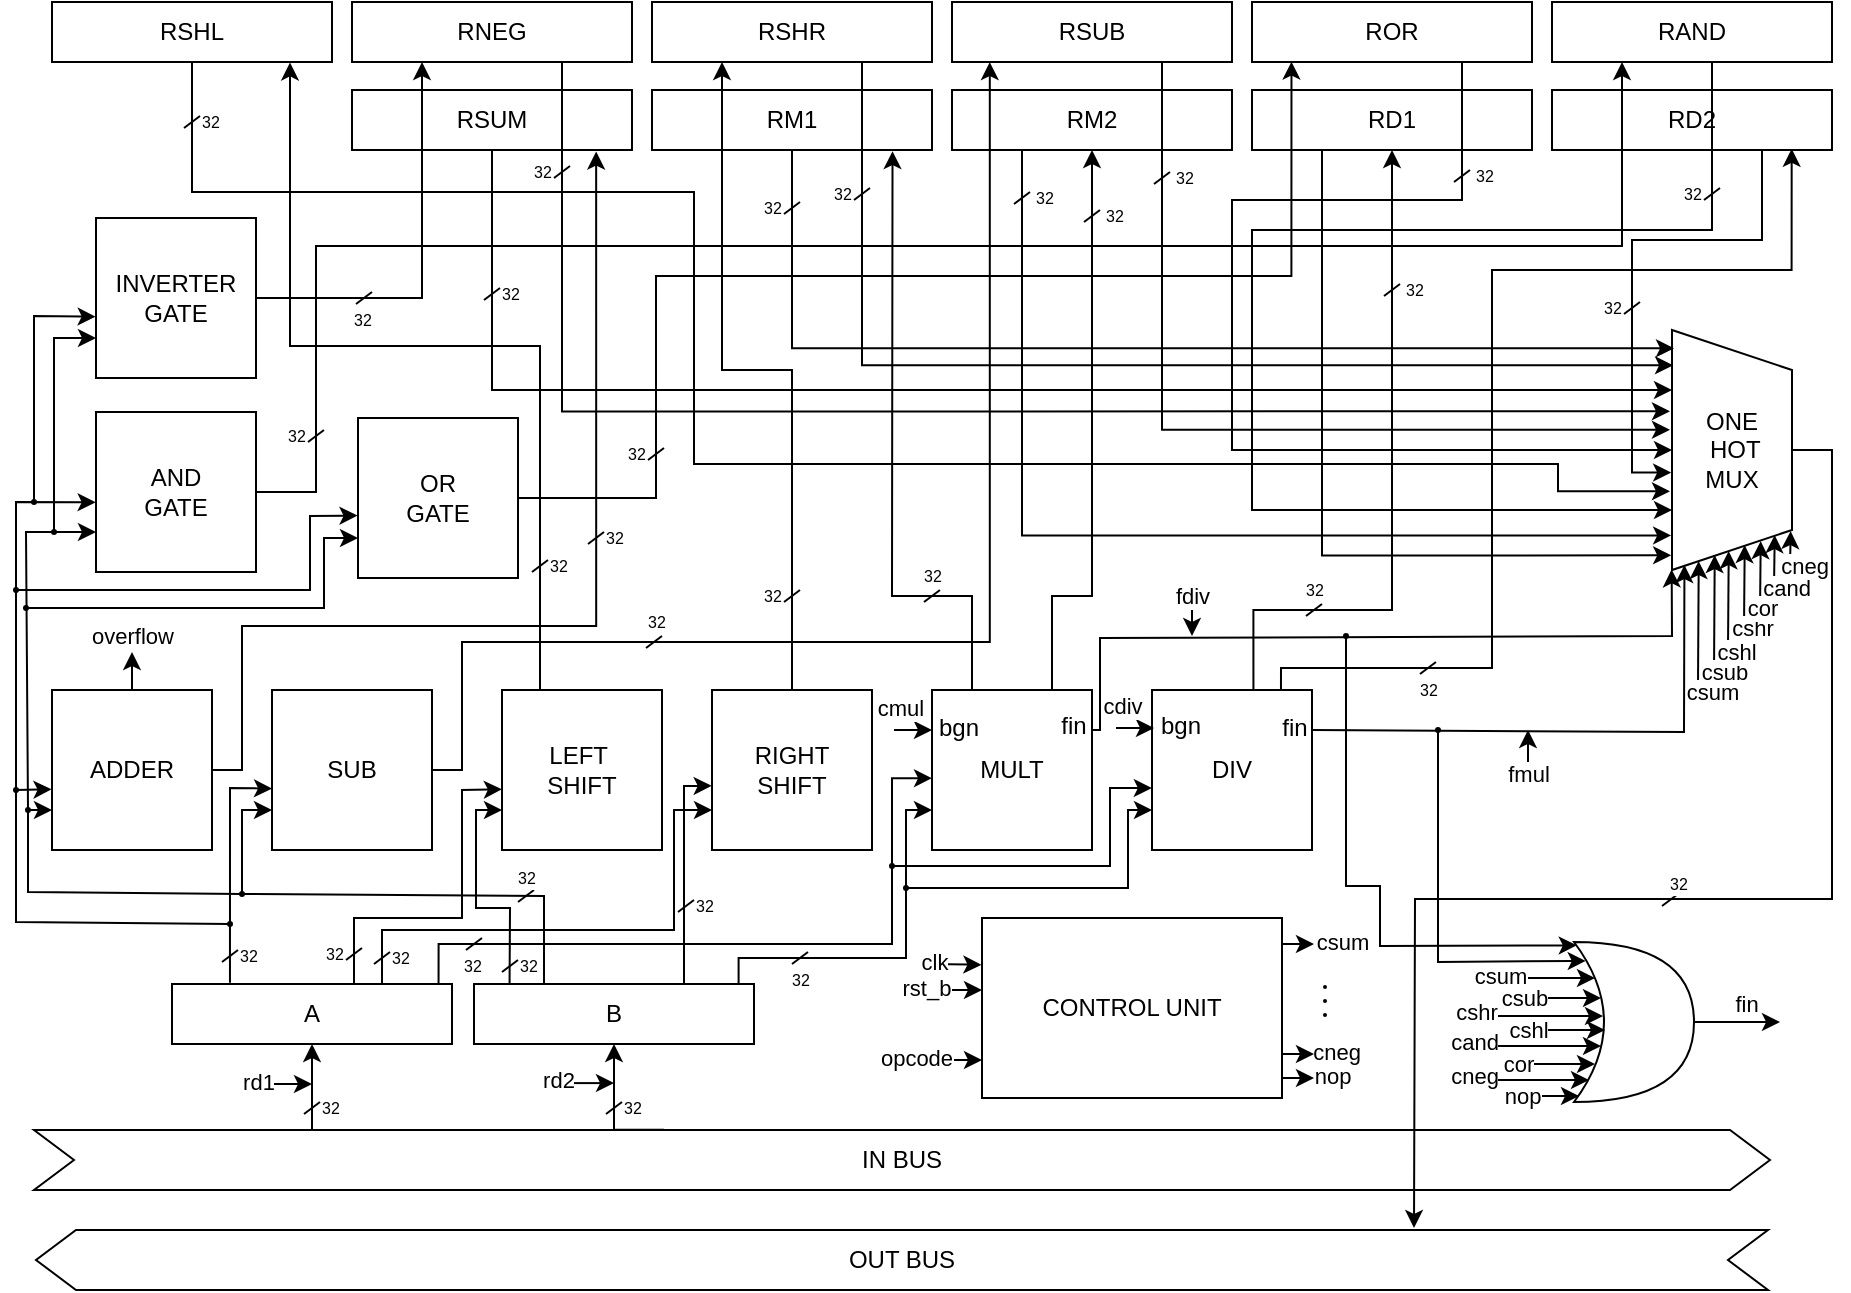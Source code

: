 <mxfile version="24.2.5" type="device">
  <diagram name="Page-1" id="2iButD6TqXNbt69odHKC">
    <mxGraphModel dx="1149" dy="518" grid="1" gridSize="1" guides="1" tooltips="1" connect="1" arrows="1" fold="1" page="1" pageScale="1" pageWidth="850" pageHeight="1100" math="0" shadow="0">
      <root>
        <mxCell id="0" />
        <mxCell id="1" parent="0" />
        <mxCell id="TPw53EYrXpB44-zdfeO7-15" value="RD2" style="rounded=0;whiteSpace=wrap;html=1;" parent="1" vertex="1">
          <mxGeometry x="790" y="110" width="140" height="30" as="geometry" />
        </mxCell>
        <mxCell id="TPw53EYrXpB44-zdfeO7-14" value="RD1" style="rounded=0;whiteSpace=wrap;html=1;" parent="1" vertex="1">
          <mxGeometry x="640" y="110" width="140" height="30" as="geometry" />
        </mxCell>
        <mxCell id="TPw53EYrXpB44-zdfeO7-2" value="CONTROL UNIT" style="rounded=0;whiteSpace=wrap;html=1;" parent="1" vertex="1">
          <mxGeometry x="505" y="524" width="150" height="90" as="geometry" />
        </mxCell>
        <mxCell id="FBOwVQXou2Vzx7ArevX7-85" style="edgeStyle=orthogonalEdgeStyle;rounded=0;orthogonalLoop=1;jettySize=auto;html=1;exitX=0.952;exitY=-0.015;exitDx=0;exitDy=0;exitPerimeter=0;entryX=0;entryY=0.551;entryDx=0;entryDy=0;entryPerimeter=0;" edge="1" parent="1" source="TPw53EYrXpB44-zdfeO7-3" target="TPw53EYrXpB44-zdfeO7-50">
          <mxGeometry relative="1" as="geometry">
            <mxPoint x="479" y="454" as="targetPoint" />
            <Array as="points">
              <mxPoint x="233" y="537" />
              <mxPoint x="460" y="537" />
              <mxPoint x="460" y="454" />
            </Array>
          </mxGeometry>
        </mxCell>
        <mxCell id="TPw53EYrXpB44-zdfeO7-3" value="A" style="rounded=0;whiteSpace=wrap;html=1;" parent="1" vertex="1">
          <mxGeometry x="100" y="557" width="140" height="30" as="geometry" />
        </mxCell>
        <mxCell id="FBOwVQXou2Vzx7ArevX7-84" style="edgeStyle=orthogonalEdgeStyle;rounded=0;orthogonalLoop=1;jettySize=auto;html=1;exitX=0.945;exitY=-0.017;exitDx=0;exitDy=0;entryX=0;entryY=0.75;entryDx=0;entryDy=0;exitPerimeter=0;" edge="1" parent="1" source="TPw53EYrXpB44-zdfeO7-4" target="TPw53EYrXpB44-zdfeO7-50">
          <mxGeometry relative="1" as="geometry">
            <Array as="points">
              <mxPoint x="383" y="544" />
              <mxPoint x="467" y="544" />
              <mxPoint x="467" y="470" />
            </Array>
          </mxGeometry>
        </mxCell>
        <mxCell id="TPw53EYrXpB44-zdfeO7-4" value="B" style="rounded=0;whiteSpace=wrap;html=1;" parent="1" vertex="1">
          <mxGeometry x="251" y="557" width="140" height="30" as="geometry" />
        </mxCell>
        <mxCell id="TPw53EYrXpB44-zdfeO7-24" style="edgeStyle=orthogonalEdgeStyle;rounded=0;orthogonalLoop=1;jettySize=auto;html=1;exitX=0.5;exitY=1;exitDx=0;exitDy=0;entryX=0.25;entryY=1;entryDx=0;entryDy=0;" parent="1" source="TPw53EYrXpB44-zdfeO7-5" target="TPw53EYrXpB44-zdfeO7-23" edge="1">
          <mxGeometry relative="1" as="geometry" />
        </mxCell>
        <mxCell id="TPw53EYrXpB44-zdfeO7-5" value="RSUM" style="rounded=0;whiteSpace=wrap;html=1;" parent="1" vertex="1">
          <mxGeometry x="190" y="110" width="140" height="30" as="geometry" />
        </mxCell>
        <mxCell id="TPw53EYrXpB44-zdfeO7-6" value="RSUB" style="rounded=0;whiteSpace=wrap;html=1;" parent="1" vertex="1">
          <mxGeometry x="490" y="66" width="140" height="30" as="geometry" />
        </mxCell>
        <mxCell id="TPw53EYrXpB44-zdfeO7-7" value="RSHR" style="rounded=0;whiteSpace=wrap;html=1;" parent="1" vertex="1">
          <mxGeometry x="340" y="66" width="140" height="30" as="geometry" />
        </mxCell>
        <mxCell id="TPw53EYrXpB44-zdfeO7-8" value="RSHL" style="rounded=0;whiteSpace=wrap;html=1;" parent="1" vertex="1">
          <mxGeometry x="40" y="66" width="140" height="30" as="geometry" />
        </mxCell>
        <mxCell id="TPw53EYrXpB44-zdfeO7-26" style="edgeStyle=orthogonalEdgeStyle;rounded=0;orthogonalLoop=1;jettySize=auto;html=1;exitX=0.5;exitY=1;exitDx=0;exitDy=0;entryX=0.75;entryY=1;entryDx=0;entryDy=0;" parent="1" source="TPw53EYrXpB44-zdfeO7-9" target="TPw53EYrXpB44-zdfeO7-23" edge="1">
          <mxGeometry relative="1" as="geometry">
            <Array as="points">
              <mxPoint x="870" y="180" />
              <mxPoint x="640" y="180" />
              <mxPoint x="640" y="320" />
            </Array>
          </mxGeometry>
        </mxCell>
        <mxCell id="TPw53EYrXpB44-zdfeO7-9" value="RAND" style="rounded=0;whiteSpace=wrap;html=1;" parent="1" vertex="1">
          <mxGeometry x="790" y="66" width="140" height="30" as="geometry" />
        </mxCell>
        <mxCell id="TPw53EYrXpB44-zdfeO7-25" style="edgeStyle=orthogonalEdgeStyle;rounded=0;orthogonalLoop=1;jettySize=auto;html=1;exitX=0.75;exitY=1;exitDx=0;exitDy=0;entryX=0.5;entryY=1;entryDx=0;entryDy=0;" parent="1" source="TPw53EYrXpB44-zdfeO7-10" target="TPw53EYrXpB44-zdfeO7-23" edge="1">
          <mxGeometry relative="1" as="geometry">
            <Array as="points">
              <mxPoint x="745" y="165" />
              <mxPoint x="630" y="165" />
              <mxPoint x="630" y="290" />
            </Array>
          </mxGeometry>
        </mxCell>
        <mxCell id="TPw53EYrXpB44-zdfeO7-10" value="ROR" style="rounded=0;whiteSpace=wrap;html=1;" parent="1" vertex="1">
          <mxGeometry x="640" y="66" width="140" height="30" as="geometry" />
        </mxCell>
        <mxCell id="TPw53EYrXpB44-zdfeO7-11" value="RNEG" style="rounded=0;whiteSpace=wrap;html=1;" parent="1" vertex="1">
          <mxGeometry x="190" y="66" width="140" height="30" as="geometry" />
        </mxCell>
        <mxCell id="TPw53EYrXpB44-zdfeO7-12" value="RM1" style="rounded=0;whiteSpace=wrap;html=1;" parent="1" vertex="1">
          <mxGeometry x="340" y="110" width="140" height="30" as="geometry" />
        </mxCell>
        <mxCell id="TPw53EYrXpB44-zdfeO7-13" value="RM2" style="rounded=0;whiteSpace=wrap;html=1;" parent="1" vertex="1">
          <mxGeometry x="490" y="110" width="140" height="30" as="geometry" />
        </mxCell>
        <mxCell id="TPw53EYrXpB44-zdfeO7-19" style="edgeStyle=orthogonalEdgeStyle;rounded=0;orthogonalLoop=1;jettySize=auto;html=1;exitX=0.153;exitY=0.004;exitDx=0;exitDy=0;exitPerimeter=0;" parent="1" source="TPw53EYrXpB44-zdfeO7-16" edge="1">
          <mxGeometry relative="1" as="geometry">
            <Array as="points">
              <mxPoint x="170" y="630" />
            </Array>
            <mxPoint x="170" y="587" as="targetPoint" />
          </mxGeometry>
        </mxCell>
        <mxCell id="TPw53EYrXpB44-zdfeO7-20" style="edgeStyle=orthogonalEdgeStyle;rounded=0;orthogonalLoop=1;jettySize=auto;html=1;exitX=0.363;exitY=-0.005;exitDx=0;exitDy=0;exitPerimeter=0;entryX=0.5;entryY=1;entryDx=0;entryDy=0;" parent="1" source="TPw53EYrXpB44-zdfeO7-16" target="TPw53EYrXpB44-zdfeO7-4" edge="1">
          <mxGeometry relative="1" as="geometry">
            <mxPoint x="320" y="620" as="sourcePoint" />
            <Array as="points">
              <mxPoint x="321" y="630" />
            </Array>
            <mxPoint x="321" y="593" as="targetPoint" />
          </mxGeometry>
        </mxCell>
        <mxCell id="TPw53EYrXpB44-zdfeO7-16" value="IN BUS" style="shape=step;perimeter=stepPerimeter;whiteSpace=wrap;html=1;fixedSize=1;" parent="1" vertex="1">
          <mxGeometry x="31" y="630" width="868" height="30" as="geometry" />
        </mxCell>
        <mxCell id="TPw53EYrXpB44-zdfeO7-17" value="OUT BUS" style="shape=step;perimeter=stepPerimeter;whiteSpace=wrap;html=1;fixedSize=1;direction=west;" parent="1" vertex="1">
          <mxGeometry x="32" y="680" width="866" height="30" as="geometry" />
        </mxCell>
        <mxCell id="TPw53EYrXpB44-zdfeO7-23" value="&lt;div&gt;ONE&lt;/div&gt;&lt;div&gt;&amp;nbsp;HOT&lt;/div&gt;&lt;div&gt;MUX&lt;br&gt;&lt;/div&gt;" style="shape=trapezoid;perimeter=trapezoidPerimeter;whiteSpace=wrap;html=1;fixedSize=1;direction=south;" parent="1" vertex="1">
          <mxGeometry x="850" y="230" width="60" height="120" as="geometry" />
        </mxCell>
        <mxCell id="TPw53EYrXpB44-zdfeO7-29" style="edgeStyle=orthogonalEdgeStyle;rounded=0;orthogonalLoop=1;jettySize=auto;html=1;exitX=0.75;exitY=1;exitDx=0;exitDy=0;entryX=0.147;entryY=0.991;entryDx=0;entryDy=0;entryPerimeter=0;" parent="1" source="TPw53EYrXpB44-zdfeO7-7" target="TPw53EYrXpB44-zdfeO7-23" edge="1">
          <mxGeometry relative="1" as="geometry" />
        </mxCell>
        <mxCell id="TPw53EYrXpB44-zdfeO7-30" style="edgeStyle=orthogonalEdgeStyle;rounded=0;orthogonalLoop=1;jettySize=auto;html=1;exitX=0.75;exitY=1;exitDx=0;exitDy=0;entryX=0.416;entryY=1.017;entryDx=0;entryDy=0;entryPerimeter=0;" parent="1" source="TPw53EYrXpB44-zdfeO7-6" target="TPw53EYrXpB44-zdfeO7-23" edge="1">
          <mxGeometry relative="1" as="geometry" />
        </mxCell>
        <mxCell id="TPw53EYrXpB44-zdfeO7-32" style="edgeStyle=orthogonalEdgeStyle;rounded=0;orthogonalLoop=1;jettySize=auto;html=1;exitX=0.5;exitY=1;exitDx=0;exitDy=0;entryX=0.672;entryY=1.017;entryDx=0;entryDy=0;entryPerimeter=0;" parent="1" source="TPw53EYrXpB44-zdfeO7-8" target="TPw53EYrXpB44-zdfeO7-23" edge="1">
          <mxGeometry relative="1" as="geometry">
            <Array as="points">
              <mxPoint x="110" y="161" />
              <mxPoint x="361" y="161" />
              <mxPoint x="361" y="297" />
              <mxPoint x="793" y="297" />
              <mxPoint x="793" y="311" />
            </Array>
          </mxGeometry>
        </mxCell>
        <mxCell id="TPw53EYrXpB44-zdfeO7-34" style="edgeStyle=orthogonalEdgeStyle;rounded=0;orthogonalLoop=1;jettySize=auto;html=1;exitX=0.75;exitY=1;exitDx=0;exitDy=0;entryX=0.339;entryY=1.017;entryDx=0;entryDy=0;entryPerimeter=0;" parent="1" source="TPw53EYrXpB44-zdfeO7-11" target="TPw53EYrXpB44-zdfeO7-23" edge="1">
          <mxGeometry relative="1" as="geometry" />
        </mxCell>
        <mxCell id="TPw53EYrXpB44-zdfeO7-35" style="edgeStyle=orthogonalEdgeStyle;rounded=0;orthogonalLoop=1;jettySize=auto;html=1;exitX=0.75;exitY=1;exitDx=0;exitDy=0;entryX=0.594;entryY=1.007;entryDx=0;entryDy=0;entryPerimeter=0;" parent="1" source="TPw53EYrXpB44-zdfeO7-15" target="TPw53EYrXpB44-zdfeO7-23" edge="1">
          <mxGeometry relative="1" as="geometry" />
        </mxCell>
        <mxCell id="TPw53EYrXpB44-zdfeO7-36" style="edgeStyle=orthogonalEdgeStyle;rounded=0;orthogonalLoop=1;jettySize=auto;html=1;exitX=0.25;exitY=1;exitDx=0;exitDy=0;entryX=0.856;entryY=1.007;entryDx=0;entryDy=0;entryPerimeter=0;" parent="1" source="TPw53EYrXpB44-zdfeO7-13" target="TPw53EYrXpB44-zdfeO7-23" edge="1">
          <mxGeometry relative="1" as="geometry" />
        </mxCell>
        <mxCell id="TPw53EYrXpB44-zdfeO7-37" style="edgeStyle=orthogonalEdgeStyle;rounded=0;orthogonalLoop=1;jettySize=auto;html=1;exitX=0.25;exitY=1;exitDx=0;exitDy=0;entryX=0.939;entryY=1.007;entryDx=0;entryDy=0;entryPerimeter=0;" parent="1" source="TPw53EYrXpB44-zdfeO7-14" target="TPw53EYrXpB44-zdfeO7-23" edge="1">
          <mxGeometry relative="1" as="geometry" />
        </mxCell>
        <mxCell id="TPw53EYrXpB44-zdfeO7-40" style="edgeStyle=orthogonalEdgeStyle;rounded=0;orthogonalLoop=1;jettySize=auto;html=1;exitX=0.5;exitY=1;exitDx=0;exitDy=0;entryX=0.076;entryY=0.983;entryDx=0;entryDy=0;entryPerimeter=0;" parent="1" source="TPw53EYrXpB44-zdfeO7-12" target="TPw53EYrXpB44-zdfeO7-23" edge="1">
          <mxGeometry relative="1" as="geometry" />
        </mxCell>
        <mxCell id="TPw53EYrXpB44-zdfeO7-41" style="edgeStyle=orthogonalEdgeStyle;rounded=0;orthogonalLoop=1;jettySize=auto;html=1;exitX=0.5;exitY=0;exitDx=0;exitDy=0;" parent="1" source="TPw53EYrXpB44-zdfeO7-23" edge="1">
          <mxGeometry relative="1" as="geometry">
            <mxPoint x="721" y="679" as="targetPoint" />
          </mxGeometry>
        </mxCell>
        <mxCell id="TPw53EYrXpB44-zdfeO7-42" value="" style="endArrow=classic;html=1;rounded=0;" parent="1" edge="1">
          <mxGeometry width="50" height="50" relative="1" as="geometry">
            <mxPoint x="150" y="607" as="sourcePoint" />
            <mxPoint x="170" y="607" as="targetPoint" />
          </mxGeometry>
        </mxCell>
        <mxCell id="FBOwVQXou2Vzx7ArevX7-83" value="rd1" style="edgeLabel;html=1;align=center;verticalAlign=middle;resizable=0;points=[];" vertex="1" connectable="0" parent="TPw53EYrXpB44-zdfeO7-42">
          <mxGeometry x="-0.356" y="1" relative="1" as="geometry">
            <mxPoint x="-14" as="offset" />
          </mxGeometry>
        </mxCell>
        <mxCell id="TPw53EYrXpB44-zdfeO7-44" value="" style="endArrow=classic;html=1;rounded=0;" parent="1" edge="1">
          <mxGeometry width="50" height="50" relative="1" as="geometry">
            <mxPoint x="301" y="606.55" as="sourcePoint" />
            <mxPoint x="321" y="606.55" as="targetPoint" />
          </mxGeometry>
        </mxCell>
        <mxCell id="FBOwVQXou2Vzx7ArevX7-82" value="rd2" style="edgeLabel;html=1;align=center;verticalAlign=middle;resizable=0;points=[];" vertex="1" connectable="0" parent="TPw53EYrXpB44-zdfeO7-44">
          <mxGeometry x="-0.643" y="1" relative="1" as="geometry">
            <mxPoint x="-12" y="-1" as="offset" />
          </mxGeometry>
        </mxCell>
        <mxCell id="TPw53EYrXpB44-zdfeO7-50" value="MULT" style="whiteSpace=wrap;html=1;aspect=fixed;" parent="1" vertex="1">
          <mxGeometry x="480" y="410" width="80" height="80" as="geometry" />
        </mxCell>
        <mxCell id="TPw53EYrXpB44-zdfeO7-62" style="edgeStyle=orthogonalEdgeStyle;rounded=0;orthogonalLoop=1;jettySize=auto;html=1;exitX=0.634;exitY=-0.005;exitDx=0;exitDy=0;entryX=0.5;entryY=1;entryDx=0;entryDy=0;exitPerimeter=0;" parent="1" source="TPw53EYrXpB44-zdfeO7-59" target="TPw53EYrXpB44-zdfeO7-14" edge="1">
          <mxGeometry relative="1" as="geometry">
            <Array as="points">
              <mxPoint x="641" y="370" />
              <mxPoint x="710" y="370" />
            </Array>
          </mxGeometry>
        </mxCell>
        <mxCell id="TPw53EYrXpB44-zdfeO7-59" value="DIV" style="whiteSpace=wrap;html=1;aspect=fixed;" parent="1" vertex="1">
          <mxGeometry x="590" y="410" width="80" height="80" as="geometry" />
        </mxCell>
        <mxCell id="TPw53EYrXpB44-zdfeO7-63" style="edgeStyle=orthogonalEdgeStyle;rounded=0;orthogonalLoop=1;jettySize=auto;html=1;exitX=0.806;exitY=0.003;exitDx=0;exitDy=0;entryX=0.856;entryY=0.98;entryDx=0;entryDy=0;entryPerimeter=0;exitPerimeter=0;" parent="1" source="TPw53EYrXpB44-zdfeO7-59" target="TPw53EYrXpB44-zdfeO7-15" edge="1">
          <mxGeometry relative="1" as="geometry">
            <Array as="points">
              <mxPoint x="655" y="399" />
              <mxPoint x="760" y="399" />
              <mxPoint x="760" y="200" />
              <mxPoint x="910" y="200" />
            </Array>
          </mxGeometry>
        </mxCell>
        <mxCell id="FBOwVQXou2Vzx7ArevX7-2" value="ADDER" style="whiteSpace=wrap;html=1;aspect=fixed;" vertex="1" parent="1">
          <mxGeometry x="40" y="410" width="80" height="80" as="geometry" />
        </mxCell>
        <mxCell id="FBOwVQXou2Vzx7ArevX7-120" style="edgeStyle=orthogonalEdgeStyle;rounded=0;orthogonalLoop=1;jettySize=auto;html=1;exitX=1;exitY=0.5;exitDx=0;exitDy=0;entryX=0.135;entryY=1.002;entryDx=0;entryDy=0;entryPerimeter=0;" edge="1" parent="1" source="FBOwVQXou2Vzx7ArevX7-3" target="TPw53EYrXpB44-zdfeO7-6">
          <mxGeometry relative="1" as="geometry">
            <mxPoint x="509" y="100" as="targetPoint" />
            <Array as="points">
              <mxPoint x="245" y="450" />
              <mxPoint x="245" y="386" />
              <mxPoint x="509" y="386" />
            </Array>
          </mxGeometry>
        </mxCell>
        <mxCell id="FBOwVQXou2Vzx7ArevX7-3" value="SUB" style="whiteSpace=wrap;html=1;aspect=fixed;" vertex="1" parent="1">
          <mxGeometry x="150" y="410" width="80" height="80" as="geometry" />
        </mxCell>
        <mxCell id="FBOwVQXou2Vzx7ArevX7-124" style="edgeStyle=orthogonalEdgeStyle;rounded=0;orthogonalLoop=1;jettySize=auto;html=1;exitX=0.5;exitY=0;exitDx=0;exitDy=0;entryX=0.848;entryY=1.006;entryDx=0;entryDy=0;entryPerimeter=0;" edge="1" parent="1" source="FBOwVQXou2Vzx7ArevX7-4" target="TPw53EYrXpB44-zdfeO7-8">
          <mxGeometry relative="1" as="geometry">
            <Array as="points">
              <mxPoint x="284" y="410" />
              <mxPoint x="284" y="238" />
              <mxPoint x="159" y="238" />
              <mxPoint x="159" y="96" />
            </Array>
          </mxGeometry>
        </mxCell>
        <mxCell id="FBOwVQXou2Vzx7ArevX7-4" value="&lt;div&gt;LEFT&amp;nbsp;&lt;/div&gt;&lt;div&gt;SHIFT&lt;/div&gt;" style="whiteSpace=wrap;html=1;aspect=fixed;" vertex="1" parent="1">
          <mxGeometry x="265" y="410" width="80" height="80" as="geometry" />
        </mxCell>
        <mxCell id="FBOwVQXou2Vzx7ArevX7-122" style="edgeStyle=orthogonalEdgeStyle;rounded=0;orthogonalLoop=1;jettySize=auto;html=1;exitX=0.5;exitY=0;exitDx=0;exitDy=0;entryX=0.25;entryY=1;entryDx=0;entryDy=0;" edge="1" parent="1" source="FBOwVQXou2Vzx7ArevX7-5" target="TPw53EYrXpB44-zdfeO7-7">
          <mxGeometry relative="1" as="geometry">
            <Array as="points">
              <mxPoint x="410" y="250" />
              <mxPoint x="375" y="250" />
            </Array>
          </mxGeometry>
        </mxCell>
        <mxCell id="FBOwVQXou2Vzx7ArevX7-5" value="&lt;div&gt;RIGHT &lt;br&gt;&lt;/div&gt;&lt;div&gt;SHIFT&lt;/div&gt;" style="whiteSpace=wrap;html=1;aspect=fixed;" vertex="1" parent="1">
          <mxGeometry x="370" y="410" width="80" height="80" as="geometry" />
        </mxCell>
        <mxCell id="FBOwVQXou2Vzx7ArevX7-115" style="edgeStyle=orthogonalEdgeStyle;rounded=0;orthogonalLoop=1;jettySize=auto;html=1;exitX=1;exitY=0.5;exitDx=0;exitDy=0;entryX=0.25;entryY=1;entryDx=0;entryDy=0;" edge="1" parent="1" source="FBOwVQXou2Vzx7ArevX7-6" target="TPw53EYrXpB44-zdfeO7-9">
          <mxGeometry relative="1" as="geometry">
            <Array as="points">
              <mxPoint x="172" y="311" />
              <mxPoint x="172" y="188" />
              <mxPoint x="825" y="188" />
            </Array>
          </mxGeometry>
        </mxCell>
        <mxCell id="FBOwVQXou2Vzx7ArevX7-6" value="AND&lt;br&gt;&lt;div&gt;GATE&lt;/div&gt;" style="whiteSpace=wrap;html=1;aspect=fixed;" vertex="1" parent="1">
          <mxGeometry x="62" y="271" width="80" height="80" as="geometry" />
        </mxCell>
        <mxCell id="FBOwVQXou2Vzx7ArevX7-116" style="edgeStyle=orthogonalEdgeStyle;rounded=0;orthogonalLoop=1;jettySize=auto;html=1;exitX=1;exitY=0.5;exitDx=0;exitDy=0;entryX=0.141;entryY=0.994;entryDx=0;entryDy=0;entryPerimeter=0;" edge="1" parent="1" source="FBOwVQXou2Vzx7ArevX7-7" target="TPw53EYrXpB44-zdfeO7-10">
          <mxGeometry relative="1" as="geometry">
            <Array as="points">
              <mxPoint x="342" y="314" />
              <mxPoint x="342" y="203" />
              <mxPoint x="660" y="203" />
            </Array>
          </mxGeometry>
        </mxCell>
        <mxCell id="FBOwVQXou2Vzx7ArevX7-7" value="OR&lt;br&gt;&lt;div&gt;GATE&lt;/div&gt;" style="whiteSpace=wrap;html=1;aspect=fixed;" vertex="1" parent="1">
          <mxGeometry x="193" y="274" width="80" height="80" as="geometry" />
        </mxCell>
        <mxCell id="FBOwVQXou2Vzx7ArevX7-114" style="edgeStyle=orthogonalEdgeStyle;rounded=0;orthogonalLoop=1;jettySize=auto;html=1;exitX=1;exitY=0.5;exitDx=0;exitDy=0;entryX=0.25;entryY=1;entryDx=0;entryDy=0;" edge="1" parent="1" source="FBOwVQXou2Vzx7ArevX7-8" target="TPw53EYrXpB44-zdfeO7-11">
          <mxGeometry relative="1" as="geometry" />
        </mxCell>
        <mxCell id="FBOwVQXou2Vzx7ArevX7-8" value="INVERTER&lt;br&gt;GATE" style="whiteSpace=wrap;html=1;aspect=fixed;" vertex="1" parent="1">
          <mxGeometry x="62" y="174" width="80" height="80" as="geometry" />
        </mxCell>
        <mxCell id="FBOwVQXou2Vzx7ArevX7-9" value="" style="endArrow=classic;html=1;rounded=0;entryX=-0.002;entryY=0.26;entryDx=0;entryDy=0;entryPerimeter=0;" edge="1" parent="1" target="TPw53EYrXpB44-zdfeO7-2">
          <mxGeometry width="50" height="50" relative="1" as="geometry">
            <mxPoint x="478" y="547" as="sourcePoint" />
            <mxPoint x="595" y="574" as="targetPoint" />
          </mxGeometry>
        </mxCell>
        <mxCell id="FBOwVQXou2Vzx7ArevX7-10" value="clk" style="edgeLabel;html=1;align=center;verticalAlign=middle;resizable=0;points=[];" vertex="1" connectable="0" parent="FBOwVQXou2Vzx7ArevX7-9">
          <mxGeometry x="-0.527" relative="1" as="geometry">
            <mxPoint x="-4" y="-1" as="offset" />
          </mxGeometry>
        </mxCell>
        <mxCell id="FBOwVQXou2Vzx7ArevX7-11" value="" style="endArrow=classic;html=1;rounded=0;entryX=-0.002;entryY=0.26;entryDx=0;entryDy=0;entryPerimeter=0;" edge="1" parent="1">
          <mxGeometry width="50" height="50" relative="1" as="geometry">
            <mxPoint x="478" y="560" as="sourcePoint" />
            <mxPoint x="505" y="560" as="targetPoint" />
          </mxGeometry>
        </mxCell>
        <mxCell id="FBOwVQXou2Vzx7ArevX7-12" value="rst_b" style="edgeLabel;html=1;align=center;verticalAlign=middle;resizable=0;points=[];" vertex="1" connectable="0" parent="FBOwVQXou2Vzx7ArevX7-11">
          <mxGeometry x="-0.527" relative="1" as="geometry">
            <mxPoint x="-8" y="-1" as="offset" />
          </mxGeometry>
        </mxCell>
        <mxCell id="FBOwVQXou2Vzx7ArevX7-13" value="" style="endArrow=classic;html=1;rounded=0;entryX=-0.002;entryY=0.26;entryDx=0;entryDy=0;entryPerimeter=0;" edge="1" parent="1">
          <mxGeometry width="50" height="50" relative="1" as="geometry">
            <mxPoint x="478" y="595" as="sourcePoint" />
            <mxPoint x="505" y="595" as="targetPoint" />
          </mxGeometry>
        </mxCell>
        <mxCell id="FBOwVQXou2Vzx7ArevX7-14" value="opcode" style="edgeLabel;html=1;align=center;verticalAlign=middle;resizable=0;points=[];" vertex="1" connectable="0" parent="FBOwVQXou2Vzx7ArevX7-13">
          <mxGeometry x="-0.527" relative="1" as="geometry">
            <mxPoint x="-13" y="-1" as="offset" />
          </mxGeometry>
        </mxCell>
        <mxCell id="FBOwVQXou2Vzx7ArevX7-15" value="" style="endArrow=classic;html=1;rounded=0;exitX=1;exitY=0.25;exitDx=0;exitDy=0;entryX=0.971;entryY=0.813;entryDx=0;entryDy=0;entryPerimeter=0;" edge="1" parent="1" source="TPw53EYrXpB44-zdfeO7-59">
          <mxGeometry width="50" height="50" relative="1" as="geometry">
            <mxPoint x="665" y="451" as="sourcePoint" />
            <mxPoint x="856.22" y="347.52" as="targetPoint" />
            <Array as="points">
              <mxPoint x="856" y="431" />
            </Array>
          </mxGeometry>
        </mxCell>
        <mxCell id="FBOwVQXou2Vzx7ArevX7-18" value="fin" style="text;html=1;align=center;verticalAlign=middle;whiteSpace=wrap;rounded=0;" vertex="1" parent="1">
          <mxGeometry x="653" y="421.5" width="17" height="15" as="geometry" />
        </mxCell>
        <mxCell id="FBOwVQXou2Vzx7ArevX7-19" value="" style="endArrow=classic;html=1;rounded=0;entryX=0;entryY=0.25;entryDx=0;entryDy=0;" edge="1" parent="1" target="TPw53EYrXpB44-zdfeO7-50">
          <mxGeometry width="50" height="50" relative="1" as="geometry">
            <mxPoint x="461" y="430" as="sourcePoint" />
            <mxPoint x="549" y="398" as="targetPoint" />
          </mxGeometry>
        </mxCell>
        <mxCell id="FBOwVQXou2Vzx7ArevX7-20" value="cmul" style="edgeLabel;html=1;align=center;verticalAlign=middle;resizable=0;points=[];" vertex="1" connectable="0" parent="FBOwVQXou2Vzx7ArevX7-19">
          <mxGeometry x="-0.488" y="1" relative="1" as="geometry">
            <mxPoint x="-2" y="-10" as="offset" />
          </mxGeometry>
        </mxCell>
        <mxCell id="FBOwVQXou2Vzx7ArevX7-21" value="bgn" style="text;html=1;align=center;verticalAlign=middle;whiteSpace=wrap;rounded=0;" vertex="1" parent="1">
          <mxGeometry x="479" y="419" width="29" height="20" as="geometry" />
        </mxCell>
        <mxCell id="FBOwVQXou2Vzx7ArevX7-22" value="" style="endArrow=classic;html=1;rounded=0;entryX=0;entryY=0.25;entryDx=0;entryDy=0;" edge="1" parent="1">
          <mxGeometry width="50" height="50" relative="1" as="geometry">
            <mxPoint x="572" y="429" as="sourcePoint" />
            <mxPoint x="591" y="429" as="targetPoint" />
          </mxGeometry>
        </mxCell>
        <mxCell id="FBOwVQXou2Vzx7ArevX7-23" value="cdiv" style="edgeLabel;html=1;align=center;verticalAlign=middle;resizable=0;points=[];" vertex="1" connectable="0" parent="FBOwVQXou2Vzx7ArevX7-22">
          <mxGeometry x="-0.488" y="1" relative="1" as="geometry">
            <mxPoint x="-2" y="-10" as="offset" />
          </mxGeometry>
        </mxCell>
        <mxCell id="FBOwVQXou2Vzx7ArevX7-24" value="bgn" style="text;html=1;align=center;verticalAlign=middle;whiteSpace=wrap;rounded=0;" vertex="1" parent="1">
          <mxGeometry x="590" y="418" width="29" height="20" as="geometry" />
        </mxCell>
        <mxCell id="FBOwVQXou2Vzx7ArevX7-26" value="" style="endArrow=classic;html=1;rounded=0;exitX=1;exitY=0.25;exitDx=0;exitDy=0;entryX=0.989;entryY=0.936;entryDx=0;entryDy=0;entryPerimeter=0;" edge="1" parent="1" source="TPw53EYrXpB44-zdfeO7-50">
          <mxGeometry width="50" height="50" relative="1" as="geometry">
            <mxPoint x="556.102" y="451.955" as="sourcePoint" />
            <mxPoint x="849.84" y="349.68" as="targetPoint" />
            <Array as="points">
              <mxPoint x="564" y="430" />
              <mxPoint x="564" y="384" />
              <mxPoint x="850" y="383" />
            </Array>
          </mxGeometry>
        </mxCell>
        <mxCell id="FBOwVQXou2Vzx7ArevX7-27" value="fin" style="text;html=1;align=center;verticalAlign=middle;whiteSpace=wrap;rounded=0;" vertex="1" parent="1">
          <mxGeometry x="545" y="422.5" width="12" height="11" as="geometry" />
        </mxCell>
        <mxCell id="FBOwVQXou2Vzx7ArevX7-30" value="" style="shape=xor;whiteSpace=wrap;html=1;" vertex="1" parent="1">
          <mxGeometry x="801" y="536" width="60" height="80" as="geometry" />
        </mxCell>
        <mxCell id="FBOwVQXou2Vzx7ArevX7-32" value="" style="endArrow=classic;html=1;rounded=0;" edge="1" parent="1">
          <mxGeometry width="50" height="50" relative="1" as="geometry">
            <mxPoint x="778" y="449" as="sourcePoint" />
            <mxPoint x="778" y="430" as="targetPoint" />
          </mxGeometry>
        </mxCell>
        <mxCell id="FBOwVQXou2Vzx7ArevX7-33" value="fmul" style="edgeLabel;html=1;align=center;verticalAlign=middle;resizable=0;points=[];" vertex="1" connectable="0" parent="FBOwVQXou2Vzx7ArevX7-32">
          <mxGeometry x="-0.77" relative="1" as="geometry">
            <mxPoint y="5" as="offset" />
          </mxGeometry>
        </mxCell>
        <mxCell id="FBOwVQXou2Vzx7ArevX7-34" value="" style="endArrow=classic;html=1;rounded=0;" edge="1" parent="1">
          <mxGeometry width="50" height="50" relative="1" as="geometry">
            <mxPoint x="610" y="368" as="sourcePoint" />
            <mxPoint x="610" y="383" as="targetPoint" />
          </mxGeometry>
        </mxCell>
        <mxCell id="FBOwVQXou2Vzx7ArevX7-35" value="fdiv" style="edgeLabel;html=1;align=center;verticalAlign=middle;resizable=0;points=[];" vertex="1" connectable="0" parent="FBOwVQXou2Vzx7ArevX7-34">
          <mxGeometry x="-0.219" relative="1" as="geometry">
            <mxPoint y="-11" as="offset" />
          </mxGeometry>
        </mxCell>
        <mxCell id="FBOwVQXou2Vzx7ArevX7-36" value="" style="endArrow=classic;html=1;rounded=0;entryX=1;entryY=0.75;entryDx=0;entryDy=0;" edge="1" parent="1">
          <mxGeometry width="50" height="50" relative="1" as="geometry">
            <mxPoint x="863" y="408" as="sourcePoint" />
            <mxPoint x="863.364" y="345.545" as="targetPoint" />
          </mxGeometry>
        </mxCell>
        <mxCell id="FBOwVQXou2Vzx7ArevX7-37" value="csum" style="edgeLabel;html=1;align=center;verticalAlign=middle;resizable=0;points=[];" vertex="1" connectable="0" parent="FBOwVQXou2Vzx7ArevX7-36">
          <mxGeometry x="-0.734" y="1" relative="1" as="geometry">
            <mxPoint x="8" y="11" as="offset" />
          </mxGeometry>
        </mxCell>
        <mxCell id="FBOwVQXou2Vzx7ArevX7-38" value="" style="endArrow=classic;html=1;rounded=0;entryX=1;entryY=0.75;entryDx=0;entryDy=0;" edge="1" parent="1">
          <mxGeometry width="50" height="50" relative="1" as="geometry">
            <mxPoint x="871" y="402" as="sourcePoint" />
            <mxPoint x="871.364" y="342.545" as="targetPoint" />
          </mxGeometry>
        </mxCell>
        <mxCell id="FBOwVQXou2Vzx7ArevX7-39" value="csub" style="edgeLabel;html=1;align=center;verticalAlign=middle;resizable=0;points=[];" vertex="1" connectable="0" parent="FBOwVQXou2Vzx7ArevX7-38">
          <mxGeometry x="-0.734" y="1" relative="1" as="geometry">
            <mxPoint x="6" y="7" as="offset" />
          </mxGeometry>
        </mxCell>
        <mxCell id="FBOwVQXou2Vzx7ArevX7-40" value="" style="endArrow=classic;html=1;rounded=0;entryX=1;entryY=0.75;entryDx=0;entryDy=0;" edge="1" parent="1">
          <mxGeometry width="50" height="50" relative="1" as="geometry">
            <mxPoint x="878" y="390" as="sourcePoint" />
            <mxPoint x="878.364" y="340.545" as="targetPoint" />
          </mxGeometry>
        </mxCell>
        <mxCell id="FBOwVQXou2Vzx7ArevX7-41" value="cshl" style="edgeLabel;html=1;align=center;verticalAlign=middle;resizable=0;points=[];" vertex="1" connectable="0" parent="FBOwVQXou2Vzx7ArevX7-40">
          <mxGeometry x="-0.734" y="1" relative="1" as="geometry">
            <mxPoint x="5" y="7" as="offset" />
          </mxGeometry>
        </mxCell>
        <mxCell id="FBOwVQXou2Vzx7ArevX7-42" value="" style="endArrow=classic;html=1;rounded=0;entryX=1;entryY=0.75;entryDx=0;entryDy=0;" edge="1" parent="1">
          <mxGeometry width="50" height="50" relative="1" as="geometry">
            <mxPoint x="886" y="378" as="sourcePoint" />
            <mxPoint x="886.364" y="337.545" as="targetPoint" />
          </mxGeometry>
        </mxCell>
        <mxCell id="FBOwVQXou2Vzx7ArevX7-43" value="cshr" style="edgeLabel;html=1;align=center;verticalAlign=middle;resizable=0;points=[];" vertex="1" connectable="0" parent="FBOwVQXou2Vzx7ArevX7-42">
          <mxGeometry x="-0.734" y="1" relative="1" as="geometry">
            <mxPoint x="5" y="6" as="offset" />
          </mxGeometry>
        </mxCell>
        <mxCell id="FBOwVQXou2Vzx7ArevX7-44" value="" style="endArrow=classic;html=1;rounded=0;entryX=1;entryY=0.75;entryDx=0;entryDy=0;" edge="1" parent="1">
          <mxGeometry width="50" height="50" relative="1" as="geometry">
            <mxPoint x="894" y="371" as="sourcePoint" />
            <mxPoint x="894.364" y="335.545" as="targetPoint" />
          </mxGeometry>
        </mxCell>
        <mxCell id="FBOwVQXou2Vzx7ArevX7-45" value="cor" style="edgeLabel;html=1;align=center;verticalAlign=middle;resizable=0;points=[];" vertex="1" connectable="0" parent="FBOwVQXou2Vzx7ArevX7-44">
          <mxGeometry x="-0.734" y="1" relative="1" as="geometry">
            <mxPoint x="2" y="2" as="offset" />
          </mxGeometry>
        </mxCell>
        <mxCell id="FBOwVQXou2Vzx7ArevX7-46" value="" style="endArrow=classic;html=1;rounded=0;entryX=1;entryY=0.75;entryDx=0;entryDy=0;" edge="1" parent="1">
          <mxGeometry width="50" height="50" relative="1" as="geometry">
            <mxPoint x="901" y="359" as="sourcePoint" />
            <mxPoint x="901.364" y="332.545" as="targetPoint" />
          </mxGeometry>
        </mxCell>
        <mxCell id="FBOwVQXou2Vzx7ArevX7-47" value="cand" style="edgeLabel;html=1;align=center;verticalAlign=middle;resizable=0;points=[];" vertex="1" connectable="0" parent="FBOwVQXou2Vzx7ArevX7-46">
          <mxGeometry x="-0.734" y="1" relative="1" as="geometry">
            <mxPoint x="7" y="3" as="offset" />
          </mxGeometry>
        </mxCell>
        <mxCell id="FBOwVQXou2Vzx7ArevX7-48" value="" style="endArrow=classic;html=1;rounded=0;entryX=1;entryY=0.75;entryDx=0;entryDy=0;" edge="1" parent="1">
          <mxGeometry width="50" height="50" relative="1" as="geometry">
            <mxPoint x="909" y="348" as="sourcePoint" />
            <mxPoint x="909.364" y="330.545" as="targetPoint" />
          </mxGeometry>
        </mxCell>
        <mxCell id="FBOwVQXou2Vzx7ArevX7-49" value="cneg" style="edgeLabel;html=1;align=center;verticalAlign=middle;resizable=0;points=[];" vertex="1" connectable="0" parent="FBOwVQXou2Vzx7ArevX7-48">
          <mxGeometry x="-0.734" y="1" relative="1" as="geometry">
            <mxPoint x="8" y="2" as="offset" />
          </mxGeometry>
        </mxCell>
        <mxCell id="FBOwVQXou2Vzx7ArevX7-50" value="" style="endArrow=classic;html=1;rounded=0;entryX=0.098;entryY=0.118;entryDx=0;entryDy=0;entryPerimeter=0;" edge="1" parent="1" target="FBOwVQXou2Vzx7ArevX7-30">
          <mxGeometry width="50" height="50" relative="1" as="geometry">
            <mxPoint x="733" y="431" as="sourcePoint" />
            <mxPoint x="662" y="592" as="targetPoint" />
            <Array as="points">
              <mxPoint x="733" y="546" />
            </Array>
          </mxGeometry>
        </mxCell>
        <mxCell id="FBOwVQXou2Vzx7ArevX7-52" value="" style="ellipse;whiteSpace=wrap;html=1;aspect=fixed;fillColor=#000000;" vertex="1" parent="1">
          <mxGeometry x="732" y="429" width="2" height="2" as="geometry" />
        </mxCell>
        <mxCell id="FBOwVQXou2Vzx7ArevX7-53" value="" style="endArrow=classic;html=1;rounded=0;entryX=0.023;entryY=0.021;entryDx=0;entryDy=0;entryPerimeter=0;" edge="1" parent="1" target="FBOwVQXou2Vzx7ArevX7-30">
          <mxGeometry width="50" height="50" relative="1" as="geometry">
            <mxPoint x="687" y="384" as="sourcePoint" />
            <mxPoint x="881" y="483" as="targetPoint" />
            <Array as="points">
              <mxPoint x="687" y="508" />
              <mxPoint x="704" y="508" />
              <mxPoint x="704" y="538" />
            </Array>
          </mxGeometry>
        </mxCell>
        <mxCell id="FBOwVQXou2Vzx7ArevX7-54" value="" style="ellipse;whiteSpace=wrap;html=1;aspect=fixed;fillColor=#000000;" vertex="1" parent="1">
          <mxGeometry x="686" y="382" width="2" height="2" as="geometry" />
        </mxCell>
        <mxCell id="FBOwVQXou2Vzx7ArevX7-55" value="" style="endArrow=classic;html=1;rounded=0;entryX=0.175;entryY=0.25;entryDx=0;entryDy=0;entryPerimeter=0;" edge="1" parent="1">
          <mxGeometry width="50" height="50" relative="1" as="geometry">
            <mxPoint x="777" y="554" as="sourcePoint" />
            <mxPoint x="811.5" y="554" as="targetPoint" />
          </mxGeometry>
        </mxCell>
        <mxCell id="FBOwVQXou2Vzx7ArevX7-56" value="csum" style="edgeLabel;html=1;align=center;verticalAlign=middle;resizable=0;points=[];" vertex="1" connectable="0" parent="FBOwVQXou2Vzx7ArevX7-55">
          <mxGeometry x="-0.72" y="-1" relative="1" as="geometry">
            <mxPoint x="-18" y="-2" as="offset" />
          </mxGeometry>
        </mxCell>
        <mxCell id="FBOwVQXou2Vzx7ArevX7-57" value="" style="endArrow=classic;html=1;rounded=0;entryX=0.175;entryY=0.25;entryDx=0;entryDy=0;entryPerimeter=0;" edge="1" parent="1">
          <mxGeometry width="50" height="50" relative="1" as="geometry">
            <mxPoint x="780" y="564" as="sourcePoint" />
            <mxPoint x="814.5" y="564" as="targetPoint" />
          </mxGeometry>
        </mxCell>
        <mxCell id="FBOwVQXou2Vzx7ArevX7-58" value="csub" style="edgeLabel;html=1;align=center;verticalAlign=middle;resizable=0;points=[];" vertex="1" connectable="0" parent="FBOwVQXou2Vzx7ArevX7-57">
          <mxGeometry x="-0.72" y="-1" relative="1" as="geometry">
            <mxPoint x="-9" y="-1" as="offset" />
          </mxGeometry>
        </mxCell>
        <mxCell id="FBOwVQXou2Vzx7ArevX7-59" value="" style="endArrow=classic;html=1;rounded=0;entryX=0.175;entryY=0.25;entryDx=0;entryDy=0;entryPerimeter=0;" edge="1" parent="1">
          <mxGeometry width="50" height="50" relative="1" as="geometry">
            <mxPoint x="756" y="573" as="sourcePoint" />
            <mxPoint x="815.5" y="573" as="targetPoint" />
          </mxGeometry>
        </mxCell>
        <mxCell id="FBOwVQXou2Vzx7ArevX7-60" value="cshr" style="edgeLabel;html=1;align=center;verticalAlign=middle;resizable=0;points=[];" vertex="1" connectable="0" parent="FBOwVQXou2Vzx7ArevX7-59">
          <mxGeometry x="-0.72" y="-1" relative="1" as="geometry">
            <mxPoint x="-13" y="-3" as="offset" />
          </mxGeometry>
        </mxCell>
        <mxCell id="FBOwVQXou2Vzx7ArevX7-61" value="" style="endArrow=classic;html=1;rounded=0;exitX=1;exitY=0.5;exitDx=0;exitDy=0;exitPerimeter=0;" edge="1" parent="1" source="FBOwVQXou2Vzx7ArevX7-30">
          <mxGeometry width="50" height="50" relative="1" as="geometry">
            <mxPoint x="840" y="560" as="sourcePoint" />
            <mxPoint x="904" y="576" as="targetPoint" />
          </mxGeometry>
        </mxCell>
        <mxCell id="FBOwVQXou2Vzx7ArevX7-62" value="fin" style="edgeLabel;html=1;align=center;verticalAlign=middle;resizable=0;points=[];" vertex="1" connectable="0" parent="FBOwVQXou2Vzx7ArevX7-61">
          <mxGeometry x="0.654" y="-3" relative="1" as="geometry">
            <mxPoint x="-10" y="-12" as="offset" />
          </mxGeometry>
        </mxCell>
        <mxCell id="FBOwVQXou2Vzx7ArevX7-63" value="" style="endArrow=classic;html=1;rounded=0;entryX=0.175;entryY=0.25;entryDx=0;entryDy=0;entryPerimeter=0;" edge="1" parent="1">
          <mxGeometry width="50" height="50" relative="1" as="geometry">
            <mxPoint x="782" y="580" as="sourcePoint" />
            <mxPoint x="816.5" y="580" as="targetPoint" />
          </mxGeometry>
        </mxCell>
        <mxCell id="FBOwVQXou2Vzx7ArevX7-64" value="cshl" style="edgeLabel;html=1;align=center;verticalAlign=middle;resizable=0;points=[];" vertex="1" connectable="0" parent="FBOwVQXou2Vzx7ArevX7-63">
          <mxGeometry x="-0.72" y="-1" relative="1" as="geometry">
            <mxPoint x="-9" y="-1" as="offset" />
          </mxGeometry>
        </mxCell>
        <mxCell id="FBOwVQXou2Vzx7ArevX7-65" value="" style="endArrow=classic;html=1;rounded=0;entryX=0.175;entryY=0.25;entryDx=0;entryDy=0;entryPerimeter=0;" edge="1" parent="1">
          <mxGeometry width="50" height="50" relative="1" as="geometry">
            <mxPoint x="755" y="588" as="sourcePoint" />
            <mxPoint x="814.5" y="588" as="targetPoint" />
          </mxGeometry>
        </mxCell>
        <mxCell id="FBOwVQXou2Vzx7ArevX7-66" value="cand" style="edgeLabel;html=1;align=center;verticalAlign=middle;resizable=0;points=[];" vertex="1" connectable="0" parent="FBOwVQXou2Vzx7ArevX7-65">
          <mxGeometry x="-0.72" y="-1" relative="1" as="geometry">
            <mxPoint x="-13" y="-3" as="offset" />
          </mxGeometry>
        </mxCell>
        <mxCell id="FBOwVQXou2Vzx7ArevX7-67" value="" style="endArrow=classic;html=1;rounded=0;entryX=0.175;entryY=0.25;entryDx=0;entryDy=0;entryPerimeter=0;" edge="1" parent="1">
          <mxGeometry width="50" height="50" relative="1" as="geometry">
            <mxPoint x="777" y="597" as="sourcePoint" />
            <mxPoint x="811.5" y="597" as="targetPoint" />
          </mxGeometry>
        </mxCell>
        <mxCell id="FBOwVQXou2Vzx7ArevX7-68" value="cor" style="edgeLabel;html=1;align=center;verticalAlign=middle;resizable=0;points=[];" vertex="1" connectable="0" parent="FBOwVQXou2Vzx7ArevX7-67">
          <mxGeometry x="-0.72" y="-1" relative="1" as="geometry">
            <mxPoint x="-9" y="-1" as="offset" />
          </mxGeometry>
        </mxCell>
        <mxCell id="FBOwVQXou2Vzx7ArevX7-69" value="" style="endArrow=classic;html=1;rounded=0;entryX=0.175;entryY=0.25;entryDx=0;entryDy=0;entryPerimeter=0;" edge="1" parent="1">
          <mxGeometry width="50" height="50" relative="1" as="geometry">
            <mxPoint x="757" y="605" as="sourcePoint" />
            <mxPoint x="808.5" y="605" as="targetPoint" />
          </mxGeometry>
        </mxCell>
        <mxCell id="FBOwVQXou2Vzx7ArevX7-70" value="cneg" style="edgeLabel;html=1;align=center;verticalAlign=middle;resizable=0;points=[];" vertex="1" connectable="0" parent="FBOwVQXou2Vzx7ArevX7-69">
          <mxGeometry x="-0.72" y="-1" relative="1" as="geometry">
            <mxPoint x="-13" y="-3" as="offset" />
          </mxGeometry>
        </mxCell>
        <mxCell id="FBOwVQXou2Vzx7ArevX7-71" value="" style="endArrow=classic;html=1;rounded=0;entryX=0.175;entryY=0.25;entryDx=0;entryDy=0;entryPerimeter=0;" edge="1" parent="1">
          <mxGeometry width="50" height="50" relative="1" as="geometry">
            <mxPoint x="781" y="613" as="sourcePoint" />
            <mxPoint x="803.5" y="613" as="targetPoint" />
          </mxGeometry>
        </mxCell>
        <mxCell id="FBOwVQXou2Vzx7ArevX7-72" value="nop" style="edgeLabel;html=1;align=center;verticalAlign=middle;resizable=0;points=[];" vertex="1" connectable="0" parent="FBOwVQXou2Vzx7ArevX7-71">
          <mxGeometry x="-0.72" y="-1" relative="1" as="geometry">
            <mxPoint x="-9" y="-1" as="offset" />
          </mxGeometry>
        </mxCell>
        <mxCell id="FBOwVQXou2Vzx7ArevX7-73" value="" style="endArrow=classic;html=1;rounded=0;" edge="1" parent="1">
          <mxGeometry width="50" height="50" relative="1" as="geometry">
            <mxPoint x="655" y="537" as="sourcePoint" />
            <mxPoint x="671" y="537" as="targetPoint" />
          </mxGeometry>
        </mxCell>
        <mxCell id="FBOwVQXou2Vzx7ArevX7-75" value="csum" style="edgeLabel;html=1;align=center;verticalAlign=middle;resizable=0;points=[];" vertex="1" connectable="0" parent="FBOwVQXou2Vzx7ArevX7-73">
          <mxGeometry x="0.581" relative="1" as="geometry">
            <mxPoint x="17" y="-1" as="offset" />
          </mxGeometry>
        </mxCell>
        <mxCell id="FBOwVQXou2Vzx7ArevX7-74" value="" style="endArrow=classic;html=1;rounded=0;" edge="1" parent="1">
          <mxGeometry width="50" height="50" relative="1" as="geometry">
            <mxPoint x="655" y="604" as="sourcePoint" />
            <mxPoint x="671" y="604" as="targetPoint" />
          </mxGeometry>
        </mxCell>
        <mxCell id="FBOwVQXou2Vzx7ArevX7-76" value="nop" style="edgeLabel;html=1;align=center;verticalAlign=middle;resizable=0;points=[];" vertex="1" connectable="0" parent="FBOwVQXou2Vzx7ArevX7-74">
          <mxGeometry x="0.623" relative="1" as="geometry">
            <mxPoint x="12" y="-1" as="offset" />
          </mxGeometry>
        </mxCell>
        <mxCell id="FBOwVQXou2Vzx7ArevX7-77" value="" style="endArrow=classic;html=1;rounded=0;" edge="1" parent="1">
          <mxGeometry width="50" height="50" relative="1" as="geometry">
            <mxPoint x="655" y="592" as="sourcePoint" />
            <mxPoint x="671" y="592" as="targetPoint" />
          </mxGeometry>
        </mxCell>
        <mxCell id="FBOwVQXou2Vzx7ArevX7-78" value="cneg" style="edgeLabel;html=1;align=center;verticalAlign=middle;resizable=0;points=[];" vertex="1" connectable="0" parent="FBOwVQXou2Vzx7ArevX7-77">
          <mxGeometry x="0.623" relative="1" as="geometry">
            <mxPoint x="14" y="-1" as="offset" />
          </mxGeometry>
        </mxCell>
        <mxCell id="FBOwVQXou2Vzx7ArevX7-79" value="" style="ellipse;whiteSpace=wrap;html=1;aspect=fixed;" vertex="1" parent="1">
          <mxGeometry x="676" y="558" width="1" height="1" as="geometry" />
        </mxCell>
        <mxCell id="FBOwVQXou2Vzx7ArevX7-80" value="" style="ellipse;whiteSpace=wrap;html=1;aspect=fixed;" vertex="1" parent="1">
          <mxGeometry x="676" y="565" width="1" height="1" as="geometry" />
        </mxCell>
        <mxCell id="FBOwVQXou2Vzx7ArevX7-81" value="" style="ellipse;whiteSpace=wrap;html=1;aspect=fixed;" vertex="1" parent="1">
          <mxGeometry x="676" y="572" width="1" height="1" as="geometry" />
        </mxCell>
        <mxCell id="FBOwVQXou2Vzx7ArevX7-86" value="" style="endArrow=classic;html=1;rounded=0;entryX=-0.001;entryY=0.613;entryDx=0;entryDy=0;entryPerimeter=0;" edge="1" parent="1" target="TPw53EYrXpB44-zdfeO7-59">
          <mxGeometry width="50" height="50" relative="1" as="geometry">
            <mxPoint x="460" y="498" as="sourcePoint" />
            <mxPoint x="606" y="477" as="targetPoint" />
            <Array as="points">
              <mxPoint x="569" y="498" />
              <mxPoint x="569" y="459" />
            </Array>
          </mxGeometry>
        </mxCell>
        <mxCell id="FBOwVQXou2Vzx7ArevX7-87" value="" style="ellipse;whiteSpace=wrap;html=1;aspect=fixed;fillColor=#000000;" vertex="1" parent="1">
          <mxGeometry x="459" y="497" width="2" height="2" as="geometry" />
        </mxCell>
        <mxCell id="FBOwVQXou2Vzx7ArevX7-88" value="" style="endArrow=classic;html=1;rounded=0;entryX=0;entryY=0.75;entryDx=0;entryDy=0;" edge="1" parent="1" target="TPw53EYrXpB44-zdfeO7-59">
          <mxGeometry width="50" height="50" relative="1" as="geometry">
            <mxPoint x="466" y="509" as="sourcePoint" />
            <mxPoint x="552" y="470" as="targetPoint" />
            <Array as="points">
              <mxPoint x="578" y="509" />
              <mxPoint x="578" y="470" />
            </Array>
          </mxGeometry>
        </mxCell>
        <mxCell id="FBOwVQXou2Vzx7ArevX7-89" value="" style="ellipse;whiteSpace=wrap;html=1;aspect=fixed;fillColor=#000000;" vertex="1" parent="1">
          <mxGeometry x="466" y="508" width="2" height="2" as="geometry" />
        </mxCell>
        <mxCell id="FBOwVQXou2Vzx7ArevX7-90" value="" style="endArrow=classic;html=1;rounded=0;entryX=-0.002;entryY=0.599;entryDx=0;entryDy=0;exitX=0.75;exitY=0;exitDx=0;exitDy=0;entryPerimeter=0;" edge="1" parent="1" source="TPw53EYrXpB44-zdfeO7-4" target="FBOwVQXou2Vzx7ArevX7-5">
          <mxGeometry width="50" height="50" relative="1" as="geometry">
            <mxPoint x="323" y="546" as="sourcePoint" />
            <mxPoint x="373" y="496" as="targetPoint" />
            <Array as="points">
              <mxPoint x="356" y="458" />
            </Array>
          </mxGeometry>
        </mxCell>
        <mxCell id="FBOwVQXou2Vzx7ArevX7-91" style="edgeStyle=orthogonalEdgeStyle;rounded=0;orthogonalLoop=1;jettySize=auto;html=1;exitX=0.75;exitY=0;exitDx=0;exitDy=0;entryX=0;entryY=0.75;entryDx=0;entryDy=0;" edge="1" parent="1" source="TPw53EYrXpB44-zdfeO7-3" target="FBOwVQXou2Vzx7ArevX7-5">
          <mxGeometry relative="1" as="geometry">
            <Array as="points">
              <mxPoint x="205" y="530" />
              <mxPoint x="351" y="530" />
              <mxPoint x="351" y="470" />
            </Array>
          </mxGeometry>
        </mxCell>
        <mxCell id="FBOwVQXou2Vzx7ArevX7-92" value="" style="endArrow=classic;html=1;rounded=0;entryX=0;entryY=0.75;entryDx=0;entryDy=0;exitX=0.127;exitY=0.01;exitDx=0;exitDy=0;exitPerimeter=0;" edge="1" parent="1" source="TPw53EYrXpB44-zdfeO7-4" target="FBOwVQXou2Vzx7ArevX7-4">
          <mxGeometry width="50" height="50" relative="1" as="geometry">
            <mxPoint x="256" y="547" as="sourcePoint" />
            <mxPoint x="404" y="466" as="targetPoint" />
            <Array as="points">
              <mxPoint x="269" y="519" />
              <mxPoint x="252" y="519" />
              <mxPoint x="252" y="470" />
            </Array>
          </mxGeometry>
        </mxCell>
        <mxCell id="FBOwVQXou2Vzx7ArevX7-93" value="" style="endArrow=classic;html=1;rounded=0;entryX=-0.001;entryY=0.621;entryDx=0;entryDy=0;exitX=0.65;exitY=-0.012;exitDx=0;exitDy=0;exitPerimeter=0;entryPerimeter=0;" edge="1" parent="1" source="TPw53EYrXpB44-zdfeO7-3" target="FBOwVQXou2Vzx7ArevX7-4">
          <mxGeometry width="50" height="50" relative="1" as="geometry">
            <mxPoint x="229" y="531" as="sourcePoint" />
            <mxPoint x="279" y="481" as="targetPoint" />
            <Array as="points">
              <mxPoint x="191" y="524" />
              <mxPoint x="245" y="524" />
              <mxPoint x="245" y="460" />
            </Array>
          </mxGeometry>
        </mxCell>
        <mxCell id="FBOwVQXou2Vzx7ArevX7-94" value="" style="endArrow=classic;html=1;rounded=0;entryX=0;entryY=0.616;entryDx=0;entryDy=0;exitX=0.207;exitY=-0.019;exitDx=0;exitDy=0;entryPerimeter=0;exitPerimeter=0;" edge="1" parent="1" source="TPw53EYrXpB44-zdfeO7-3" target="FBOwVQXou2Vzx7ArevX7-3">
          <mxGeometry width="50" height="50" relative="1" as="geometry">
            <mxPoint x="134" y="511" as="sourcePoint" />
            <mxPoint x="184" y="461" as="targetPoint" />
            <Array as="points">
              <mxPoint x="129" y="459" />
            </Array>
          </mxGeometry>
        </mxCell>
        <mxCell id="FBOwVQXou2Vzx7ArevX7-95" value="" style="endArrow=classic;html=1;rounded=0;entryX=0;entryY=0.75;entryDx=0;entryDy=0;exitX=0.25;exitY=0;exitDx=0;exitDy=0;" edge="1" parent="1" source="TPw53EYrXpB44-zdfeO7-4" target="FBOwVQXou2Vzx7ArevX7-3">
          <mxGeometry width="50" height="50" relative="1" as="geometry">
            <mxPoint x="187" y="518" as="sourcePoint" />
            <mxPoint x="237" y="468" as="targetPoint" />
            <Array as="points">
              <mxPoint x="286" y="513" />
              <mxPoint x="135" y="512" />
              <mxPoint x="135" y="470" />
            </Array>
          </mxGeometry>
        </mxCell>
        <mxCell id="FBOwVQXou2Vzx7ArevX7-96" value="" style="endArrow=classic;html=1;rounded=0;entryX=0;entryY=0.75;entryDx=0;entryDy=0;" edge="1" parent="1" target="FBOwVQXou2Vzx7ArevX7-2">
          <mxGeometry width="50" height="50" relative="1" as="geometry">
            <mxPoint x="135" y="512" as="sourcePoint" />
            <mxPoint x="149" y="457" as="targetPoint" />
            <Array as="points">
              <mxPoint x="28" y="511" />
              <mxPoint x="28" y="470" />
            </Array>
          </mxGeometry>
        </mxCell>
        <mxCell id="FBOwVQXou2Vzx7ArevX7-97" value="" style="ellipse;whiteSpace=wrap;html=1;aspect=fixed;fillColor=#000000;" vertex="1" parent="1">
          <mxGeometry x="134" y="511" width="2" height="2" as="geometry" />
        </mxCell>
        <mxCell id="FBOwVQXou2Vzx7ArevX7-98" value="" style="endArrow=classic;html=1;rounded=0;entryX=-0.003;entryY=0.621;entryDx=0;entryDy=0;entryPerimeter=0;" edge="1" parent="1" target="FBOwVQXou2Vzx7ArevX7-2">
          <mxGeometry width="50" height="50" relative="1" as="geometry">
            <mxPoint x="129" y="527" as="sourcePoint" />
            <mxPoint x="164" y="467" as="targetPoint" />
            <Array as="points">
              <mxPoint x="22" y="526" />
              <mxPoint x="22" y="460" />
            </Array>
          </mxGeometry>
        </mxCell>
        <mxCell id="FBOwVQXou2Vzx7ArevX7-99" value="" style="ellipse;whiteSpace=wrap;html=1;aspect=fixed;fillColor=#000000;" vertex="1" parent="1">
          <mxGeometry x="128" y="526" width="2" height="2" as="geometry" />
        </mxCell>
        <mxCell id="FBOwVQXou2Vzx7ArevX7-100" value="" style="endArrow=classic;html=1;rounded=0;entryX=0.5;entryY=1;entryDx=0;entryDy=0;exitX=0.75;exitY=0;exitDx=0;exitDy=0;" edge="1" parent="1" source="TPw53EYrXpB44-zdfeO7-50" target="TPw53EYrXpB44-zdfeO7-13">
          <mxGeometry width="50" height="50" relative="1" as="geometry">
            <mxPoint x="554" y="339" as="sourcePoint" />
            <mxPoint x="604" y="289" as="targetPoint" />
            <Array as="points">
              <mxPoint x="540" y="363" />
              <mxPoint x="560" y="363" />
            </Array>
          </mxGeometry>
        </mxCell>
        <mxCell id="FBOwVQXou2Vzx7ArevX7-101" value="" style="endArrow=classic;html=1;rounded=0;entryX=0.859;entryY=1.019;entryDx=0;entryDy=0;entryPerimeter=0;exitX=0.25;exitY=0;exitDx=0;exitDy=0;" edge="1" parent="1" source="TPw53EYrXpB44-zdfeO7-50" target="TPw53EYrXpB44-zdfeO7-12">
          <mxGeometry width="50" height="50" relative="1" as="geometry">
            <mxPoint x="440" y="237" as="sourcePoint" />
            <mxPoint x="490" y="187" as="targetPoint" />
            <Array as="points">
              <mxPoint x="500" y="363" />
              <mxPoint x="460" y="363" />
            </Array>
          </mxGeometry>
        </mxCell>
        <mxCell id="FBOwVQXou2Vzx7ArevX7-102" value="" style="endArrow=classic;html=1;rounded=0;entryX=0;entryY=0.75;entryDx=0;entryDy=0;" edge="1" parent="1" target="FBOwVQXou2Vzx7ArevX7-6">
          <mxGeometry width="50" height="50" relative="1" as="geometry">
            <mxPoint x="28" y="470" as="sourcePoint" />
            <mxPoint x="55" y="355" as="targetPoint" />
            <Array as="points">
              <mxPoint x="27" y="331" />
            </Array>
          </mxGeometry>
        </mxCell>
        <mxCell id="FBOwVQXou2Vzx7ArevX7-103" value="" style="ellipse;whiteSpace=wrap;html=1;aspect=fixed;fillColor=#000000;" vertex="1" parent="1">
          <mxGeometry x="27" y="469" width="2" height="2" as="geometry" />
        </mxCell>
        <mxCell id="FBOwVQXou2Vzx7ArevX7-104" value="" style="endArrow=classic;html=1;rounded=0;entryX=-0.002;entryY=0.564;entryDx=0;entryDy=0;entryPerimeter=0;" edge="1" parent="1" target="FBOwVQXou2Vzx7ArevX7-6">
          <mxGeometry width="50" height="50" relative="1" as="geometry">
            <mxPoint x="22" y="460" as="sourcePoint" />
            <mxPoint x="55" y="273" as="targetPoint" />
            <Array as="points">
              <mxPoint x="22" y="316" />
            </Array>
          </mxGeometry>
        </mxCell>
        <mxCell id="FBOwVQXou2Vzx7ArevX7-105" value="" style="ellipse;whiteSpace=wrap;html=1;aspect=fixed;fillColor=#000000;" vertex="1" parent="1">
          <mxGeometry x="21" y="459" width="2" height="2" as="geometry" />
        </mxCell>
        <mxCell id="FBOwVQXou2Vzx7ArevX7-106" value="" style="endArrow=classic;html=1;rounded=0;entryX=0;entryY=0.75;entryDx=0;entryDy=0;" edge="1" parent="1" target="FBOwVQXou2Vzx7ArevX7-7">
          <mxGeometry width="50" height="50" relative="1" as="geometry">
            <mxPoint x="27" y="369" as="sourcePoint" />
            <mxPoint x="254" y="314" as="targetPoint" />
            <Array as="points">
              <mxPoint x="176" y="369" />
              <mxPoint x="176" y="334" />
            </Array>
          </mxGeometry>
        </mxCell>
        <mxCell id="FBOwVQXou2Vzx7ArevX7-107" value="" style="ellipse;whiteSpace=wrap;html=1;aspect=fixed;fillColor=#000000;" vertex="1" parent="1">
          <mxGeometry x="26" y="368" width="2" height="2" as="geometry" />
        </mxCell>
        <mxCell id="FBOwVQXou2Vzx7ArevX7-108" value="" style="endArrow=classic;html=1;rounded=0;entryX=-0.003;entryY=0.61;entryDx=0;entryDy=0;entryPerimeter=0;" edge="1" parent="1" target="FBOwVQXou2Vzx7ArevX7-7">
          <mxGeometry width="50" height="50" relative="1" as="geometry">
            <mxPoint x="22" y="360" as="sourcePoint" />
            <mxPoint x="126" y="329" as="targetPoint" />
            <Array as="points">
              <mxPoint x="169" y="360" />
              <mxPoint x="169" y="323" />
            </Array>
          </mxGeometry>
        </mxCell>
        <mxCell id="FBOwVQXou2Vzx7ArevX7-109" value="" style="ellipse;whiteSpace=wrap;html=1;aspect=fixed;fillColor=#000000;" vertex="1" parent="1">
          <mxGeometry x="21" y="359" width="2" height="2" as="geometry" />
        </mxCell>
        <mxCell id="FBOwVQXou2Vzx7ArevX7-110" value="" style="endArrow=classic;html=1;rounded=0;entryX=0;entryY=0.75;entryDx=0;entryDy=0;" edge="1" parent="1" target="FBOwVQXou2Vzx7ArevX7-8">
          <mxGeometry width="50" height="50" relative="1" as="geometry">
            <mxPoint x="41" y="331" as="sourcePoint" />
            <mxPoint x="214" y="213" as="targetPoint" />
            <Array as="points">
              <mxPoint x="41" y="234" />
            </Array>
          </mxGeometry>
        </mxCell>
        <mxCell id="FBOwVQXou2Vzx7ArevX7-111" value="" style="ellipse;whiteSpace=wrap;html=1;aspect=fixed;fillColor=#000000;" vertex="1" parent="1">
          <mxGeometry x="40" y="330" width="2" height="2" as="geometry" />
        </mxCell>
        <mxCell id="FBOwVQXou2Vzx7ArevX7-112" value="" style="endArrow=classic;html=1;rounded=0;entryX=-0.002;entryY=0.617;entryDx=0;entryDy=0;entryPerimeter=0;" edge="1" parent="1" target="FBOwVQXou2Vzx7ArevX7-8">
          <mxGeometry width="50" height="50" relative="1" as="geometry">
            <mxPoint x="31" y="316" as="sourcePoint" />
            <mxPoint x="54" y="200" as="targetPoint" />
            <Array as="points">
              <mxPoint x="31" y="223" />
            </Array>
          </mxGeometry>
        </mxCell>
        <mxCell id="FBOwVQXou2Vzx7ArevX7-113" value="" style="ellipse;whiteSpace=wrap;html=1;aspect=fixed;fillColor=#000000;" vertex="1" parent="1">
          <mxGeometry x="30" y="315" width="2" height="2" as="geometry" />
        </mxCell>
        <mxCell id="FBOwVQXou2Vzx7ArevX7-117" style="edgeStyle=orthogonalEdgeStyle;rounded=0;orthogonalLoop=1;jettySize=auto;html=1;exitX=1;exitY=0.5;exitDx=0;exitDy=0;entryX=0.872;entryY=1.025;entryDx=0;entryDy=0;entryPerimeter=0;" edge="1" parent="1" source="FBOwVQXou2Vzx7ArevX7-2" target="TPw53EYrXpB44-zdfeO7-5">
          <mxGeometry relative="1" as="geometry">
            <Array as="points">
              <mxPoint x="135" y="450" />
              <mxPoint x="135" y="378" />
              <mxPoint x="312" y="378" />
            </Array>
          </mxGeometry>
        </mxCell>
        <mxCell id="FBOwVQXou2Vzx7ArevX7-118" value="" style="endArrow=classic;html=1;rounded=0;exitX=0.5;exitY=0;exitDx=0;exitDy=0;" edge="1" parent="1" source="FBOwVQXou2Vzx7ArevX7-2">
          <mxGeometry width="50" height="50" relative="1" as="geometry">
            <mxPoint x="153" y="390" as="sourcePoint" />
            <mxPoint x="80" y="391" as="targetPoint" />
          </mxGeometry>
        </mxCell>
        <mxCell id="FBOwVQXou2Vzx7ArevX7-119" value="overflow" style="edgeLabel;html=1;align=center;verticalAlign=middle;resizable=0;points=[];" vertex="1" connectable="0" parent="FBOwVQXou2Vzx7ArevX7-118">
          <mxGeometry x="0.368" relative="1" as="geometry">
            <mxPoint y="-14" as="offset" />
          </mxGeometry>
        </mxCell>
        <mxCell id="FBOwVQXou2Vzx7ArevX7-125" value="" style="endArrow=none;html=1;rounded=0;" edge="1" parent="1">
          <mxGeometry width="50" height="50" relative="1" as="geometry">
            <mxPoint x="125" y="546" as="sourcePoint" />
            <mxPoint x="133" y="540" as="targetPoint" />
          </mxGeometry>
        </mxCell>
        <mxCell id="FBOwVQXou2Vzx7ArevX7-126" value="&lt;font style=&quot;font-size: 8px;&quot;&gt;32&lt;/font&gt;" style="edgeLabel;html=1;align=center;verticalAlign=middle;resizable=0;points=[];" vertex="1" connectable="0" parent="FBOwVQXou2Vzx7ArevX7-125">
          <mxGeometry x="0.503" relative="1" as="geometry">
            <mxPoint x="7" as="offset" />
          </mxGeometry>
        </mxCell>
        <mxCell id="FBOwVQXou2Vzx7ArevX7-127" value="" style="endArrow=none;html=1;rounded=0;" edge="1" parent="1">
          <mxGeometry width="50" height="50" relative="1" as="geometry">
            <mxPoint x="166" y="622" as="sourcePoint" />
            <mxPoint x="174" y="616" as="targetPoint" />
          </mxGeometry>
        </mxCell>
        <mxCell id="FBOwVQXou2Vzx7ArevX7-128" value="&lt;font style=&quot;font-size: 8px;&quot;&gt;32&lt;/font&gt;" style="edgeLabel;html=1;align=center;verticalAlign=middle;resizable=0;points=[];" vertex="1" connectable="0" parent="FBOwVQXou2Vzx7ArevX7-127">
          <mxGeometry x="0.503" relative="1" as="geometry">
            <mxPoint x="7" as="offset" />
          </mxGeometry>
        </mxCell>
        <mxCell id="FBOwVQXou2Vzx7ArevX7-129" value="" style="endArrow=none;html=1;rounded=0;" edge="1" parent="1">
          <mxGeometry width="50" height="50" relative="1" as="geometry">
            <mxPoint x="317" y="622" as="sourcePoint" />
            <mxPoint x="325" y="616" as="targetPoint" />
          </mxGeometry>
        </mxCell>
        <mxCell id="FBOwVQXou2Vzx7ArevX7-130" value="&lt;font style=&quot;font-size: 8px;&quot;&gt;32&lt;/font&gt;" style="edgeLabel;html=1;align=center;verticalAlign=middle;resizable=0;points=[];" vertex="1" connectable="0" parent="FBOwVQXou2Vzx7ArevX7-129">
          <mxGeometry x="0.503" relative="1" as="geometry">
            <mxPoint x="7" as="offset" />
          </mxGeometry>
        </mxCell>
        <mxCell id="FBOwVQXou2Vzx7ArevX7-133" value="" style="endArrow=none;html=1;rounded=0;" edge="1" parent="1">
          <mxGeometry width="50" height="50" relative="1" as="geometry">
            <mxPoint x="845" y="518" as="sourcePoint" />
            <mxPoint x="853" y="512" as="targetPoint" />
          </mxGeometry>
        </mxCell>
        <mxCell id="FBOwVQXou2Vzx7ArevX7-134" value="&lt;font style=&quot;font-size: 8px;&quot;&gt;32&lt;/font&gt;" style="edgeLabel;html=1;align=center;verticalAlign=middle;resizable=0;points=[];" vertex="1" connectable="0" parent="FBOwVQXou2Vzx7ArevX7-133">
          <mxGeometry x="0.503" relative="1" as="geometry">
            <mxPoint x="2" y="-8" as="offset" />
          </mxGeometry>
        </mxCell>
        <mxCell id="FBOwVQXou2Vzx7ArevX7-135" value="" style="endArrow=none;html=1;rounded=0;" edge="1" parent="1">
          <mxGeometry width="50" height="50" relative="1" as="geometry">
            <mxPoint x="187" y="545" as="sourcePoint" />
            <mxPoint x="195" y="539" as="targetPoint" />
          </mxGeometry>
        </mxCell>
        <mxCell id="FBOwVQXou2Vzx7ArevX7-136" value="&lt;font style=&quot;font-size: 8px;&quot;&gt;32&lt;/font&gt;" style="edgeLabel;html=1;align=center;verticalAlign=middle;resizable=0;points=[];" vertex="1" connectable="0" parent="FBOwVQXou2Vzx7ArevX7-135">
          <mxGeometry x="0.503" relative="1" as="geometry">
            <mxPoint x="-12" as="offset" />
          </mxGeometry>
        </mxCell>
        <mxCell id="FBOwVQXou2Vzx7ArevX7-137" value="" style="endArrow=none;html=1;rounded=0;" edge="1" parent="1">
          <mxGeometry width="50" height="50" relative="1" as="geometry">
            <mxPoint x="201" y="547" as="sourcePoint" />
            <mxPoint x="209" y="541" as="targetPoint" />
          </mxGeometry>
        </mxCell>
        <mxCell id="FBOwVQXou2Vzx7ArevX7-138" value="&lt;font style=&quot;font-size: 8px;&quot;&gt;32&lt;/font&gt;" style="edgeLabel;html=1;align=center;verticalAlign=middle;resizable=0;points=[];" vertex="1" connectable="0" parent="FBOwVQXou2Vzx7ArevX7-137">
          <mxGeometry x="0.503" relative="1" as="geometry">
            <mxPoint x="7" as="offset" />
          </mxGeometry>
        </mxCell>
        <mxCell id="FBOwVQXou2Vzx7ArevX7-139" value="" style="endArrow=none;html=1;rounded=0;" edge="1" parent="1">
          <mxGeometry width="50" height="50" relative="1" as="geometry">
            <mxPoint x="247" y="540" as="sourcePoint" />
            <mxPoint x="255" y="534" as="targetPoint" />
          </mxGeometry>
        </mxCell>
        <mxCell id="FBOwVQXou2Vzx7ArevX7-140" value="&lt;font style=&quot;font-size: 8px;&quot;&gt;32&lt;/font&gt;" style="edgeLabel;html=1;align=center;verticalAlign=middle;resizable=0;points=[];" vertex="1" connectable="0" parent="FBOwVQXou2Vzx7ArevX7-139">
          <mxGeometry x="0.503" relative="1" as="geometry">
            <mxPoint x="-3" y="11" as="offset" />
          </mxGeometry>
        </mxCell>
        <mxCell id="FBOwVQXou2Vzx7ArevX7-141" value="" style="endArrow=none;html=1;rounded=0;" edge="1" parent="1">
          <mxGeometry width="50" height="50" relative="1" as="geometry">
            <mxPoint x="273" y="516" as="sourcePoint" />
            <mxPoint x="281" y="510" as="targetPoint" />
          </mxGeometry>
        </mxCell>
        <mxCell id="FBOwVQXou2Vzx7ArevX7-142" value="&lt;font style=&quot;font-size: 8px;&quot;&gt;32&lt;/font&gt;" style="edgeLabel;html=1;align=center;verticalAlign=middle;resizable=0;points=[];" vertex="1" connectable="0" parent="FBOwVQXou2Vzx7ArevX7-141">
          <mxGeometry x="0.503" relative="1" as="geometry">
            <mxPoint x="-2" y="-9" as="offset" />
          </mxGeometry>
        </mxCell>
        <mxCell id="FBOwVQXou2Vzx7ArevX7-143" value="" style="endArrow=none;html=1;rounded=0;" edge="1" parent="1">
          <mxGeometry width="50" height="50" relative="1" as="geometry">
            <mxPoint x="265" y="551" as="sourcePoint" />
            <mxPoint x="273" y="545" as="targetPoint" />
          </mxGeometry>
        </mxCell>
        <mxCell id="FBOwVQXou2Vzx7ArevX7-144" value="&lt;font style=&quot;font-size: 8px;&quot;&gt;32&lt;/font&gt;" style="edgeLabel;html=1;align=center;verticalAlign=middle;resizable=0;points=[];" vertex="1" connectable="0" parent="FBOwVQXou2Vzx7ArevX7-143">
          <mxGeometry x="0.503" relative="1" as="geometry">
            <mxPoint x="7" as="offset" />
          </mxGeometry>
        </mxCell>
        <mxCell id="FBOwVQXou2Vzx7ArevX7-147" value="" style="endArrow=none;html=1;rounded=0;" edge="1" parent="1">
          <mxGeometry width="50" height="50" relative="1" as="geometry">
            <mxPoint x="353" y="521" as="sourcePoint" />
            <mxPoint x="361" y="515" as="targetPoint" />
          </mxGeometry>
        </mxCell>
        <mxCell id="FBOwVQXou2Vzx7ArevX7-148" value="&lt;font style=&quot;font-size: 8px;&quot;&gt;32&lt;/font&gt;" style="edgeLabel;html=1;align=center;verticalAlign=middle;resizable=0;points=[];" vertex="1" connectable="0" parent="FBOwVQXou2Vzx7ArevX7-147">
          <mxGeometry x="0.503" relative="1" as="geometry">
            <mxPoint x="7" as="offset" />
          </mxGeometry>
        </mxCell>
        <mxCell id="FBOwVQXou2Vzx7ArevX7-151" value="" style="endArrow=none;html=1;rounded=0;" edge="1" parent="1">
          <mxGeometry width="50" height="50" relative="1" as="geometry">
            <mxPoint x="410" y="547" as="sourcePoint" />
            <mxPoint x="418" y="541" as="targetPoint" />
          </mxGeometry>
        </mxCell>
        <mxCell id="FBOwVQXou2Vzx7ArevX7-152" value="&lt;font style=&quot;font-size: 8px;&quot;&gt;32&lt;/font&gt;" style="edgeLabel;html=1;align=center;verticalAlign=middle;resizable=0;points=[];" vertex="1" connectable="0" parent="FBOwVQXou2Vzx7ArevX7-151">
          <mxGeometry x="0.503" relative="1" as="geometry">
            <mxPoint x="-2" y="11" as="offset" />
          </mxGeometry>
        </mxCell>
        <mxCell id="FBOwVQXou2Vzx7ArevX7-153" value="" style="endArrow=none;html=1;rounded=0;" edge="1" parent="1">
          <mxGeometry width="50" height="50" relative="1" as="geometry">
            <mxPoint x="106" y="129" as="sourcePoint" />
            <mxPoint x="114" y="123" as="targetPoint" />
          </mxGeometry>
        </mxCell>
        <mxCell id="FBOwVQXou2Vzx7ArevX7-154" value="&lt;font style=&quot;font-size: 8px;&quot;&gt;32&lt;/font&gt;" style="edgeLabel;html=1;align=center;verticalAlign=middle;resizable=0;points=[];" vertex="1" connectable="0" parent="FBOwVQXou2Vzx7ArevX7-153">
          <mxGeometry x="0.503" relative="1" as="geometry">
            <mxPoint x="7" as="offset" />
          </mxGeometry>
        </mxCell>
        <mxCell id="FBOwVQXou2Vzx7ArevX7-155" value="" style="endArrow=none;html=1;rounded=0;" edge="1" parent="1">
          <mxGeometry width="50" height="50" relative="1" as="geometry">
            <mxPoint x="280" y="351" as="sourcePoint" />
            <mxPoint x="288" y="345" as="targetPoint" />
          </mxGeometry>
        </mxCell>
        <mxCell id="FBOwVQXou2Vzx7ArevX7-156" value="&lt;font style=&quot;font-size: 8px;&quot;&gt;32&lt;/font&gt;" style="edgeLabel;html=1;align=center;verticalAlign=middle;resizable=0;points=[];" vertex="1" connectable="0" parent="FBOwVQXou2Vzx7ArevX7-155">
          <mxGeometry x="0.503" relative="1" as="geometry">
            <mxPoint x="7" as="offset" />
          </mxGeometry>
        </mxCell>
        <mxCell id="FBOwVQXou2Vzx7ArevX7-157" value="" style="endArrow=none;html=1;rounded=0;" edge="1" parent="1">
          <mxGeometry width="50" height="50" relative="1" as="geometry">
            <mxPoint x="308" y="337" as="sourcePoint" />
            <mxPoint x="316" y="331" as="targetPoint" />
          </mxGeometry>
        </mxCell>
        <mxCell id="FBOwVQXou2Vzx7ArevX7-158" value="&lt;font style=&quot;font-size: 8px;&quot;&gt;32&lt;/font&gt;" style="edgeLabel;html=1;align=center;verticalAlign=middle;resizable=0;points=[];" vertex="1" connectable="0" parent="FBOwVQXou2Vzx7ArevX7-157">
          <mxGeometry x="0.503" relative="1" as="geometry">
            <mxPoint x="7" as="offset" />
          </mxGeometry>
        </mxCell>
        <mxCell id="FBOwVQXou2Vzx7ArevX7-159" value="" style="endArrow=none;html=1;rounded=0;" edge="1" parent="1">
          <mxGeometry width="50" height="50" relative="1" as="geometry">
            <mxPoint x="256" y="215" as="sourcePoint" />
            <mxPoint x="264" y="209" as="targetPoint" />
          </mxGeometry>
        </mxCell>
        <mxCell id="FBOwVQXou2Vzx7ArevX7-160" value="&lt;font style=&quot;font-size: 8px;&quot;&gt;32&lt;/font&gt;" style="edgeLabel;html=1;align=center;verticalAlign=middle;resizable=0;points=[];" vertex="1" connectable="0" parent="FBOwVQXou2Vzx7ArevX7-159">
          <mxGeometry x="0.503" relative="1" as="geometry">
            <mxPoint x="7" as="offset" />
          </mxGeometry>
        </mxCell>
        <mxCell id="FBOwVQXou2Vzx7ArevX7-161" value="" style="endArrow=none;html=1;rounded=0;" edge="1" parent="1">
          <mxGeometry width="50" height="50" relative="1" as="geometry">
            <mxPoint x="168" y="286" as="sourcePoint" />
            <mxPoint x="176" y="280" as="targetPoint" />
          </mxGeometry>
        </mxCell>
        <mxCell id="FBOwVQXou2Vzx7ArevX7-162" value="&lt;font style=&quot;font-size: 8px;&quot;&gt;32&lt;/font&gt;" style="edgeLabel;html=1;align=center;verticalAlign=middle;resizable=0;points=[];" vertex="1" connectable="0" parent="FBOwVQXou2Vzx7ArevX7-161">
          <mxGeometry x="0.503" relative="1" as="geometry">
            <mxPoint x="-12" as="offset" />
          </mxGeometry>
        </mxCell>
        <mxCell id="FBOwVQXou2Vzx7ArevX7-163" value="" style="endArrow=none;html=1;rounded=0;" edge="1" parent="1">
          <mxGeometry width="50" height="50" relative="1" as="geometry">
            <mxPoint x="192" y="217" as="sourcePoint" />
            <mxPoint x="200" y="211" as="targetPoint" />
          </mxGeometry>
        </mxCell>
        <mxCell id="FBOwVQXou2Vzx7ArevX7-164" value="&lt;font style=&quot;font-size: 8px;&quot;&gt;32&lt;/font&gt;" style="edgeLabel;html=1;align=center;verticalAlign=middle;resizable=0;points=[];" vertex="1" connectable="0" parent="FBOwVQXou2Vzx7ArevX7-163">
          <mxGeometry x="0.503" relative="1" as="geometry">
            <mxPoint x="-3" y="11" as="offset" />
          </mxGeometry>
        </mxCell>
        <mxCell id="FBOwVQXou2Vzx7ArevX7-165" value="" style="endArrow=none;html=1;rounded=0;" edge="1" parent="1">
          <mxGeometry width="50" height="50" relative="1" as="geometry">
            <mxPoint x="291" y="154" as="sourcePoint" />
            <mxPoint x="299" y="148" as="targetPoint" />
          </mxGeometry>
        </mxCell>
        <mxCell id="FBOwVQXou2Vzx7ArevX7-166" value="&lt;font style=&quot;font-size: 8px;&quot;&gt;32&lt;/font&gt;" style="edgeLabel;html=1;align=center;verticalAlign=middle;resizable=0;points=[];" vertex="1" connectable="0" parent="FBOwVQXou2Vzx7ArevX7-165">
          <mxGeometry x="0.503" relative="1" as="geometry">
            <mxPoint x="-12" as="offset" />
          </mxGeometry>
        </mxCell>
        <mxCell id="FBOwVQXou2Vzx7ArevX7-167" value="" style="endArrow=none;html=1;rounded=0;" edge="1" parent="1">
          <mxGeometry width="50" height="50" relative="1" as="geometry">
            <mxPoint x="866" y="165" as="sourcePoint" />
            <mxPoint x="874" y="159" as="targetPoint" />
          </mxGeometry>
        </mxCell>
        <mxCell id="FBOwVQXou2Vzx7ArevX7-168" value="&lt;font style=&quot;font-size: 8px;&quot;&gt;32&lt;/font&gt;" style="edgeLabel;html=1;align=center;verticalAlign=middle;resizable=0;points=[];" vertex="1" connectable="0" parent="FBOwVQXou2Vzx7ArevX7-167">
          <mxGeometry x="0.503" relative="1" as="geometry">
            <mxPoint x="-12" as="offset" />
          </mxGeometry>
        </mxCell>
        <mxCell id="FBOwVQXou2Vzx7ArevX7-169" value="" style="endArrow=none;html=1;rounded=0;" edge="1" parent="1">
          <mxGeometry width="50" height="50" relative="1" as="geometry">
            <mxPoint x="338" y="295" as="sourcePoint" />
            <mxPoint x="346" y="289" as="targetPoint" />
          </mxGeometry>
        </mxCell>
        <mxCell id="FBOwVQXou2Vzx7ArevX7-170" value="&lt;font style=&quot;font-size: 8px;&quot;&gt;32&lt;/font&gt;" style="edgeLabel;html=1;align=center;verticalAlign=middle;resizable=0;points=[];" vertex="1" connectable="0" parent="FBOwVQXou2Vzx7ArevX7-169">
          <mxGeometry x="0.503" relative="1" as="geometry">
            <mxPoint x="-12" as="offset" />
          </mxGeometry>
        </mxCell>
        <mxCell id="FBOwVQXou2Vzx7ArevX7-171" value="" style="endArrow=none;html=1;rounded=0;" edge="1" parent="1">
          <mxGeometry width="50" height="50" relative="1" as="geometry">
            <mxPoint x="741" y="156" as="sourcePoint" />
            <mxPoint x="749" y="150" as="targetPoint" />
          </mxGeometry>
        </mxCell>
        <mxCell id="FBOwVQXou2Vzx7ArevX7-172" value="&lt;font style=&quot;font-size: 8px;&quot;&gt;32&lt;/font&gt;" style="edgeLabel;html=1;align=center;verticalAlign=middle;resizable=0;points=[];" vertex="1" connectable="0" parent="FBOwVQXou2Vzx7ArevX7-171">
          <mxGeometry x="0.503" relative="1" as="geometry">
            <mxPoint x="9" as="offset" />
          </mxGeometry>
        </mxCell>
        <mxCell id="FBOwVQXou2Vzx7ArevX7-173" value="" style="endArrow=none;html=1;rounded=0;" edge="1" parent="1">
          <mxGeometry width="50" height="50" relative="1" as="geometry">
            <mxPoint x="337" y="389" as="sourcePoint" />
            <mxPoint x="345" y="383" as="targetPoint" />
          </mxGeometry>
        </mxCell>
        <mxCell id="FBOwVQXou2Vzx7ArevX7-174" value="&lt;font style=&quot;font-size: 8px;&quot;&gt;32&lt;/font&gt;" style="edgeLabel;html=1;align=center;verticalAlign=middle;resizable=0;points=[];" vertex="1" connectable="0" parent="FBOwVQXou2Vzx7ArevX7-173">
          <mxGeometry x="0.503" relative="1" as="geometry">
            <mxPoint x="-1" y="-10" as="offset" />
          </mxGeometry>
        </mxCell>
        <mxCell id="FBOwVQXou2Vzx7ArevX7-175" value="" style="endArrow=none;html=1;rounded=0;" edge="1" parent="1">
          <mxGeometry width="50" height="50" relative="1" as="geometry">
            <mxPoint x="591" y="157" as="sourcePoint" />
            <mxPoint x="599" y="151" as="targetPoint" />
          </mxGeometry>
        </mxCell>
        <mxCell id="FBOwVQXou2Vzx7ArevX7-176" value="&lt;font style=&quot;font-size: 8px;&quot;&gt;32&lt;/font&gt;" style="edgeLabel;html=1;align=center;verticalAlign=middle;resizable=0;points=[];" vertex="1" connectable="0" parent="FBOwVQXou2Vzx7ArevX7-175">
          <mxGeometry x="0.503" relative="1" as="geometry">
            <mxPoint x="9" as="offset" />
          </mxGeometry>
        </mxCell>
        <mxCell id="FBOwVQXou2Vzx7ArevX7-177" value="" style="endArrow=none;html=1;rounded=0;" edge="1" parent="1">
          <mxGeometry width="50" height="50" relative="1" as="geometry">
            <mxPoint x="406" y="366" as="sourcePoint" />
            <mxPoint x="414" y="360" as="targetPoint" />
          </mxGeometry>
        </mxCell>
        <mxCell id="FBOwVQXou2Vzx7ArevX7-178" value="&lt;font style=&quot;font-size: 8px;&quot;&gt;32&lt;/font&gt;" style="edgeLabel;html=1;align=center;verticalAlign=middle;resizable=0;points=[];" vertex="1" connectable="0" parent="FBOwVQXou2Vzx7ArevX7-177">
          <mxGeometry x="0.503" relative="1" as="geometry">
            <mxPoint x="-12" as="offset" />
          </mxGeometry>
        </mxCell>
        <mxCell id="FBOwVQXou2Vzx7ArevX7-179" value="" style="endArrow=none;html=1;rounded=0;" edge="1" parent="1">
          <mxGeometry width="50" height="50" relative="1" as="geometry">
            <mxPoint x="441" y="165" as="sourcePoint" />
            <mxPoint x="449" y="159" as="targetPoint" />
          </mxGeometry>
        </mxCell>
        <mxCell id="FBOwVQXou2Vzx7ArevX7-180" value="&lt;font style=&quot;font-size: 8px;&quot;&gt;32&lt;/font&gt;" style="edgeLabel;html=1;align=center;verticalAlign=middle;resizable=0;points=[];" vertex="1" connectable="0" parent="FBOwVQXou2Vzx7ArevX7-179">
          <mxGeometry x="0.503" relative="1" as="geometry">
            <mxPoint x="-12" as="offset" />
          </mxGeometry>
        </mxCell>
        <mxCell id="FBOwVQXou2Vzx7ArevX7-181" value="" style="endArrow=none;html=1;rounded=0;" edge="1" parent="1">
          <mxGeometry width="50" height="50" relative="1" as="geometry">
            <mxPoint x="476" y="366" as="sourcePoint" />
            <mxPoint x="484" y="360" as="targetPoint" />
          </mxGeometry>
        </mxCell>
        <mxCell id="FBOwVQXou2Vzx7ArevX7-182" value="&lt;font style=&quot;font-size: 8px;&quot;&gt;32&lt;/font&gt;" style="edgeLabel;html=1;align=center;verticalAlign=middle;resizable=0;points=[];" vertex="1" connectable="0" parent="FBOwVQXou2Vzx7ArevX7-181">
          <mxGeometry x="0.503" relative="1" as="geometry">
            <mxPoint x="-2" y="-10" as="offset" />
          </mxGeometry>
        </mxCell>
        <mxCell id="FBOwVQXou2Vzx7ArevX7-183" value="" style="endArrow=none;html=1;rounded=0;" edge="1" parent="1">
          <mxGeometry width="50" height="50" relative="1" as="geometry">
            <mxPoint x="406" y="172" as="sourcePoint" />
            <mxPoint x="414" y="166" as="targetPoint" />
          </mxGeometry>
        </mxCell>
        <mxCell id="FBOwVQXou2Vzx7ArevX7-184" value="&lt;font style=&quot;font-size: 8px;&quot;&gt;32&lt;/font&gt;" style="edgeLabel;html=1;align=center;verticalAlign=middle;resizable=0;points=[];" vertex="1" connectable="0" parent="FBOwVQXou2Vzx7ArevX7-183">
          <mxGeometry x="0.503" relative="1" as="geometry">
            <mxPoint x="-12" as="offset" />
          </mxGeometry>
        </mxCell>
        <mxCell id="FBOwVQXou2Vzx7ArevX7-185" value="" style="endArrow=none;html=1;rounded=0;" edge="1" parent="1">
          <mxGeometry width="50" height="50" relative="1" as="geometry">
            <mxPoint x="556" y="176" as="sourcePoint" />
            <mxPoint x="564" y="170" as="targetPoint" />
          </mxGeometry>
        </mxCell>
        <mxCell id="FBOwVQXou2Vzx7ArevX7-186" value="&lt;font style=&quot;font-size: 8px;&quot;&gt;32&lt;/font&gt;" style="edgeLabel;html=1;align=center;verticalAlign=middle;resizable=0;points=[];" vertex="1" connectable="0" parent="FBOwVQXou2Vzx7ArevX7-185">
          <mxGeometry x="0.503" relative="1" as="geometry">
            <mxPoint x="9" as="offset" />
          </mxGeometry>
        </mxCell>
        <mxCell id="FBOwVQXou2Vzx7ArevX7-187" value="" style="endArrow=none;html=1;rounded=0;" edge="1" parent="1">
          <mxGeometry width="50" height="50" relative="1" as="geometry">
            <mxPoint x="521" y="167" as="sourcePoint" />
            <mxPoint x="529" y="161" as="targetPoint" />
          </mxGeometry>
        </mxCell>
        <mxCell id="FBOwVQXou2Vzx7ArevX7-188" value="&lt;font style=&quot;font-size: 8px;&quot;&gt;32&lt;/font&gt;" style="edgeLabel;html=1;align=center;verticalAlign=middle;resizable=0;points=[];" vertex="1" connectable="0" parent="FBOwVQXou2Vzx7ArevX7-187">
          <mxGeometry x="0.503" relative="1" as="geometry">
            <mxPoint x="9" as="offset" />
          </mxGeometry>
        </mxCell>
        <mxCell id="FBOwVQXou2Vzx7ArevX7-189" value="" style="endArrow=none;html=1;rounded=0;" edge="1" parent="1">
          <mxGeometry width="50" height="50" relative="1" as="geometry">
            <mxPoint x="667" y="373" as="sourcePoint" />
            <mxPoint x="675" y="367" as="targetPoint" />
          </mxGeometry>
        </mxCell>
        <mxCell id="FBOwVQXou2Vzx7ArevX7-190" value="&lt;font style=&quot;font-size: 8px;&quot;&gt;32&lt;/font&gt;" style="edgeLabel;html=1;align=center;verticalAlign=middle;resizable=0;points=[];" vertex="1" connectable="0" parent="FBOwVQXou2Vzx7ArevX7-189">
          <mxGeometry x="0.503" relative="1" as="geometry">
            <mxPoint x="-2" y="-10" as="offset" />
          </mxGeometry>
        </mxCell>
        <mxCell id="FBOwVQXou2Vzx7ArevX7-191" value="" style="endArrow=none;html=1;rounded=0;" edge="1" parent="1">
          <mxGeometry width="50" height="50" relative="1" as="geometry">
            <mxPoint x="706" y="213" as="sourcePoint" />
            <mxPoint x="714" y="207" as="targetPoint" />
          </mxGeometry>
        </mxCell>
        <mxCell id="FBOwVQXou2Vzx7ArevX7-192" value="&lt;font style=&quot;font-size: 8px;&quot;&gt;32&lt;/font&gt;" style="edgeLabel;html=1;align=center;verticalAlign=middle;resizable=0;points=[];" vertex="1" connectable="0" parent="FBOwVQXou2Vzx7ArevX7-191">
          <mxGeometry x="0.503" relative="1" as="geometry">
            <mxPoint x="9" as="offset" />
          </mxGeometry>
        </mxCell>
        <mxCell id="FBOwVQXou2Vzx7ArevX7-193" value="" style="endArrow=none;html=1;rounded=0;" edge="1" parent="1">
          <mxGeometry width="50" height="50" relative="1" as="geometry">
            <mxPoint x="724" y="402" as="sourcePoint" />
            <mxPoint x="732" y="396" as="targetPoint" />
          </mxGeometry>
        </mxCell>
        <mxCell id="FBOwVQXou2Vzx7ArevX7-194" value="&lt;font style=&quot;font-size: 8px;&quot;&gt;32&lt;/font&gt;" style="edgeLabel;html=1;align=center;verticalAlign=middle;resizable=0;points=[];" vertex="1" connectable="0" parent="FBOwVQXou2Vzx7ArevX7-193">
          <mxGeometry x="0.503" relative="1" as="geometry">
            <mxPoint x="-2" y="11" as="offset" />
          </mxGeometry>
        </mxCell>
        <mxCell id="FBOwVQXou2Vzx7ArevX7-195" value="" style="endArrow=none;html=1;rounded=0;" edge="1" parent="1">
          <mxGeometry width="50" height="50" relative="1" as="geometry">
            <mxPoint x="826" y="222" as="sourcePoint" />
            <mxPoint x="834" y="216" as="targetPoint" />
          </mxGeometry>
        </mxCell>
        <mxCell id="FBOwVQXou2Vzx7ArevX7-196" value="&lt;font style=&quot;font-size: 8px;&quot;&gt;32&lt;/font&gt;" style="edgeLabel;html=1;align=center;verticalAlign=middle;resizable=0;points=[];" vertex="1" connectable="0" parent="FBOwVQXou2Vzx7ArevX7-195">
          <mxGeometry x="0.503" relative="1" as="geometry">
            <mxPoint x="-12" as="offset" />
          </mxGeometry>
        </mxCell>
      </root>
    </mxGraphModel>
  </diagram>
</mxfile>
